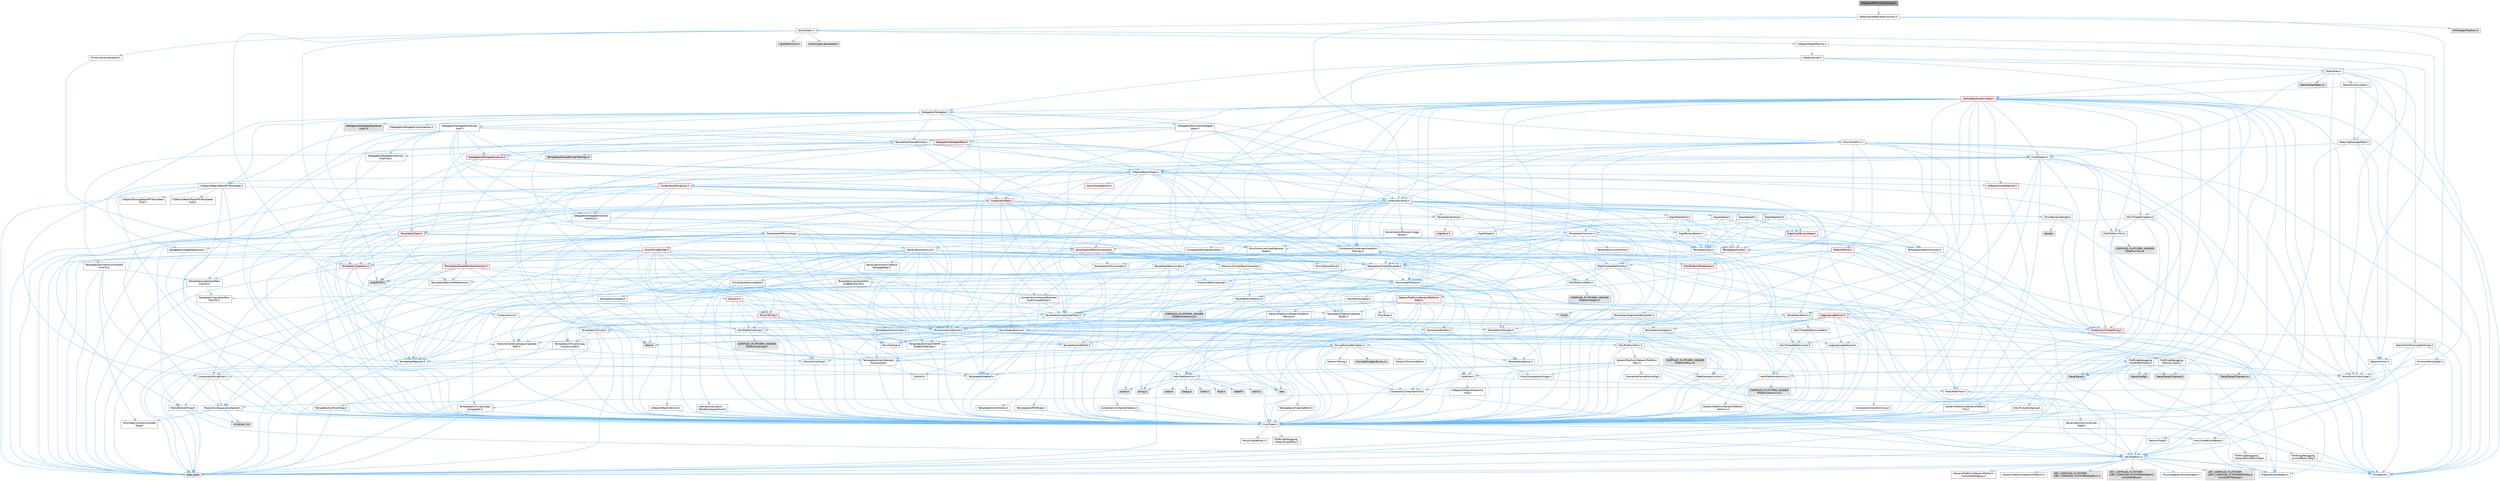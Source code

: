 digraph "MaterialIRToHLSLTranslator.h"
{
 // INTERACTIVE_SVG=YES
 // LATEX_PDF_SIZE
  bgcolor="transparent";
  edge [fontname=Helvetica,fontsize=10,labelfontname=Helvetica,labelfontsize=10];
  node [fontname=Helvetica,fontsize=10,shape=box,height=0.2,width=0.4];
  Node1 [id="Node000001",label="MaterialIRToHLSLTranslator.h",height=0.2,width=0.4,color="gray40", fillcolor="grey60", style="filled", fontcolor="black",tooltip=" "];
  Node1 -> Node2 [id="edge1_Node000001_Node000002",color="steelblue1",style="solid",tooltip=" "];
  Node2 [id="Node000002",label="Materials/MaterialIRCommon.h",height=0.2,width=0.4,color="grey40", fillcolor="white", style="filled",URL="$d7/d10/MaterialIRCommon_8h.html",tooltip=" "];
  Node2 -> Node3 [id="edge2_Node000002_Node000003",color="steelblue1",style="solid",tooltip=" "];
  Node3 [id="Node000003",label="SceneTypes.h",height=0.2,width=0.4,color="grey40", fillcolor="white", style="filled",URL="$d0/dc4/SceneTypes_8h.html",tooltip=" "];
  Node3 -> Node4 [id="edge3_Node000003_Node000004",color="steelblue1",style="solid",tooltip=" "];
  Node4 [id="Node000004",label="UObject/ObjectMacros.h",height=0.2,width=0.4,color="grey40", fillcolor="white", style="filled",URL="$d8/d8d/ObjectMacros_8h.html",tooltip=" "];
  Node4 -> Node5 [id="edge4_Node000004_Node000005",color="steelblue1",style="solid",tooltip=" "];
  Node5 [id="Node000005",label="Misc/EnumClassFlags.h",height=0.2,width=0.4,color="grey40", fillcolor="white", style="filled",URL="$d8/de7/EnumClassFlags_8h.html",tooltip=" "];
  Node4 -> Node6 [id="edge5_Node000004_Node000006",color="steelblue1",style="solid",tooltip=" "];
  Node6 [id="Node000006",label="UObject/Script.h",height=0.2,width=0.4,color="grey40", fillcolor="white", style="filled",URL="$de/dc6/Script_8h.html",tooltip=" "];
  Node6 -> Node7 [id="edge6_Node000006_Node000007",color="steelblue1",style="solid",tooltip=" "];
  Node7 [id="Node000007",label="Delegates/Delegate.h",height=0.2,width=0.4,color="grey40", fillcolor="white", style="filled",URL="$d4/d80/Delegate_8h.html",tooltip=" "];
  Node7 -> Node8 [id="edge7_Node000007_Node000008",color="steelblue1",style="solid",tooltip=" "];
  Node8 [id="Node000008",label="CoreTypes.h",height=0.2,width=0.4,color="grey40", fillcolor="white", style="filled",URL="$dc/dec/CoreTypes_8h.html",tooltip=" "];
  Node8 -> Node9 [id="edge8_Node000008_Node000009",color="steelblue1",style="solid",tooltip=" "];
  Node9 [id="Node000009",label="HAL/Platform.h",height=0.2,width=0.4,color="grey40", fillcolor="white", style="filled",URL="$d9/dd0/Platform_8h.html",tooltip=" "];
  Node9 -> Node10 [id="edge9_Node000009_Node000010",color="steelblue1",style="solid",tooltip=" "];
  Node10 [id="Node000010",label="Misc/Build.h",height=0.2,width=0.4,color="grey40", fillcolor="white", style="filled",URL="$d3/dbb/Build_8h.html",tooltip=" "];
  Node9 -> Node11 [id="edge10_Node000009_Node000011",color="steelblue1",style="solid",tooltip=" "];
  Node11 [id="Node000011",label="Misc/LargeWorldCoordinates.h",height=0.2,width=0.4,color="grey40", fillcolor="white", style="filled",URL="$d2/dcb/LargeWorldCoordinates_8h.html",tooltip=" "];
  Node9 -> Node12 [id="edge11_Node000009_Node000012",color="steelblue1",style="solid",tooltip=" "];
  Node12 [id="Node000012",label="type_traits",height=0.2,width=0.4,color="grey60", fillcolor="#E0E0E0", style="filled",tooltip=" "];
  Node9 -> Node13 [id="edge12_Node000009_Node000013",color="steelblue1",style="solid",tooltip=" "];
  Node13 [id="Node000013",label="PreprocessorHelpers.h",height=0.2,width=0.4,color="grey40", fillcolor="white", style="filled",URL="$db/ddb/PreprocessorHelpers_8h.html",tooltip=" "];
  Node9 -> Node14 [id="edge13_Node000009_Node000014",color="steelblue1",style="solid",tooltip=" "];
  Node14 [id="Node000014",label="UBT_COMPILED_PLATFORM\l/UBT_COMPILED_PLATFORMPlatform\lCompilerPreSetup.h",height=0.2,width=0.4,color="grey60", fillcolor="#E0E0E0", style="filled",tooltip=" "];
  Node9 -> Node15 [id="edge14_Node000009_Node000015",color="steelblue1",style="solid",tooltip=" "];
  Node15 [id="Node000015",label="GenericPlatform/GenericPlatform\lCompilerPreSetup.h",height=0.2,width=0.4,color="grey40", fillcolor="white", style="filled",URL="$d9/dc8/GenericPlatformCompilerPreSetup_8h.html",tooltip=" "];
  Node9 -> Node16 [id="edge15_Node000009_Node000016",color="steelblue1",style="solid",tooltip=" "];
  Node16 [id="Node000016",label="GenericPlatform/GenericPlatform.h",height=0.2,width=0.4,color="grey40", fillcolor="white", style="filled",URL="$d6/d84/GenericPlatform_8h.html",tooltip=" "];
  Node9 -> Node17 [id="edge16_Node000009_Node000017",color="steelblue1",style="solid",tooltip=" "];
  Node17 [id="Node000017",label="UBT_COMPILED_PLATFORM\l/UBT_COMPILED_PLATFORMPlatform.h",height=0.2,width=0.4,color="grey60", fillcolor="#E0E0E0", style="filled",tooltip=" "];
  Node9 -> Node18 [id="edge17_Node000009_Node000018",color="steelblue1",style="solid",tooltip=" "];
  Node18 [id="Node000018",label="UBT_COMPILED_PLATFORM\l/UBT_COMPILED_PLATFORMPlatform\lCompilerSetup.h",height=0.2,width=0.4,color="grey60", fillcolor="#E0E0E0", style="filled",tooltip=" "];
  Node8 -> Node19 [id="edge18_Node000008_Node000019",color="steelblue1",style="solid",tooltip=" "];
  Node19 [id="Node000019",label="ProfilingDebugging\l/UMemoryDefines.h",height=0.2,width=0.4,color="grey40", fillcolor="white", style="filled",URL="$d2/da2/UMemoryDefines_8h.html",tooltip=" "];
  Node8 -> Node20 [id="edge19_Node000008_Node000020",color="steelblue1",style="solid",tooltip=" "];
  Node20 [id="Node000020",label="Misc/CoreMiscDefines.h",height=0.2,width=0.4,color="grey40", fillcolor="white", style="filled",URL="$da/d38/CoreMiscDefines_8h.html",tooltip=" "];
  Node20 -> Node9 [id="edge20_Node000020_Node000009",color="steelblue1",style="solid",tooltip=" "];
  Node20 -> Node13 [id="edge21_Node000020_Node000013",color="steelblue1",style="solid",tooltip=" "];
  Node8 -> Node21 [id="edge22_Node000008_Node000021",color="steelblue1",style="solid",tooltip=" "];
  Node21 [id="Node000021",label="Misc/CoreDefines.h",height=0.2,width=0.4,color="grey40", fillcolor="white", style="filled",URL="$d3/dd2/CoreDefines_8h.html",tooltip=" "];
  Node7 -> Node22 [id="edge23_Node000007_Node000022",color="steelblue1",style="solid",tooltip=" "];
  Node22 [id="Node000022",label="Misc/AssertionMacros.h",height=0.2,width=0.4,color="grey40", fillcolor="white", style="filled",URL="$d0/dfa/AssertionMacros_8h.html",tooltip=" "];
  Node22 -> Node8 [id="edge24_Node000022_Node000008",color="steelblue1",style="solid",tooltip=" "];
  Node22 -> Node9 [id="edge25_Node000022_Node000009",color="steelblue1",style="solid",tooltip=" "];
  Node22 -> Node23 [id="edge26_Node000022_Node000023",color="steelblue1",style="solid",tooltip=" "];
  Node23 [id="Node000023",label="HAL/PlatformMisc.h",height=0.2,width=0.4,color="grey40", fillcolor="white", style="filled",URL="$d0/df5/PlatformMisc_8h.html",tooltip=" "];
  Node23 -> Node8 [id="edge27_Node000023_Node000008",color="steelblue1",style="solid",tooltip=" "];
  Node23 -> Node24 [id="edge28_Node000023_Node000024",color="steelblue1",style="solid",tooltip=" "];
  Node24 [id="Node000024",label="GenericPlatform/GenericPlatform\lMisc.h",height=0.2,width=0.4,color="grey40", fillcolor="white", style="filled",URL="$db/d9a/GenericPlatformMisc_8h.html",tooltip=" "];
  Node24 -> Node25 [id="edge29_Node000024_Node000025",color="steelblue1",style="solid",tooltip=" "];
  Node25 [id="Node000025",label="Containers/StringFwd.h",height=0.2,width=0.4,color="grey40", fillcolor="white", style="filled",URL="$df/d37/StringFwd_8h.html",tooltip=" "];
  Node25 -> Node8 [id="edge30_Node000025_Node000008",color="steelblue1",style="solid",tooltip=" "];
  Node25 -> Node26 [id="edge31_Node000025_Node000026",color="steelblue1",style="solid",tooltip=" "];
  Node26 [id="Node000026",label="Traits/ElementType.h",height=0.2,width=0.4,color="grey40", fillcolor="white", style="filled",URL="$d5/d4f/ElementType_8h.html",tooltip=" "];
  Node26 -> Node9 [id="edge32_Node000026_Node000009",color="steelblue1",style="solid",tooltip=" "];
  Node26 -> Node27 [id="edge33_Node000026_Node000027",color="steelblue1",style="solid",tooltip=" "];
  Node27 [id="Node000027",label="initializer_list",height=0.2,width=0.4,color="grey60", fillcolor="#E0E0E0", style="filled",tooltip=" "];
  Node26 -> Node12 [id="edge34_Node000026_Node000012",color="steelblue1",style="solid",tooltip=" "];
  Node25 -> Node28 [id="edge35_Node000025_Node000028",color="steelblue1",style="solid",tooltip=" "];
  Node28 [id="Node000028",label="Traits/IsContiguousContainer.h",height=0.2,width=0.4,color="grey40", fillcolor="white", style="filled",URL="$d5/d3c/IsContiguousContainer_8h.html",tooltip=" "];
  Node28 -> Node8 [id="edge36_Node000028_Node000008",color="steelblue1",style="solid",tooltip=" "];
  Node28 -> Node29 [id="edge37_Node000028_Node000029",color="steelblue1",style="solid",tooltip=" "];
  Node29 [id="Node000029",label="Misc/StaticAssertComplete\lType.h",height=0.2,width=0.4,color="grey40", fillcolor="white", style="filled",URL="$d5/d4e/StaticAssertCompleteType_8h.html",tooltip=" "];
  Node28 -> Node27 [id="edge38_Node000028_Node000027",color="steelblue1",style="solid",tooltip=" "];
  Node24 -> Node30 [id="edge39_Node000024_Node000030",color="steelblue1",style="solid",tooltip=" "];
  Node30 [id="Node000030",label="CoreFwd.h",height=0.2,width=0.4,color="grey40", fillcolor="white", style="filled",URL="$d1/d1e/CoreFwd_8h.html",tooltip=" "];
  Node30 -> Node8 [id="edge40_Node000030_Node000008",color="steelblue1",style="solid",tooltip=" "];
  Node30 -> Node31 [id="edge41_Node000030_Node000031",color="steelblue1",style="solid",tooltip=" "];
  Node31 [id="Node000031",label="Containers/ContainersFwd.h",height=0.2,width=0.4,color="grey40", fillcolor="white", style="filled",URL="$d4/d0a/ContainersFwd_8h.html",tooltip=" "];
  Node31 -> Node9 [id="edge42_Node000031_Node000009",color="steelblue1",style="solid",tooltip=" "];
  Node31 -> Node8 [id="edge43_Node000031_Node000008",color="steelblue1",style="solid",tooltip=" "];
  Node31 -> Node28 [id="edge44_Node000031_Node000028",color="steelblue1",style="solid",tooltip=" "];
  Node30 -> Node32 [id="edge45_Node000030_Node000032",color="steelblue1",style="solid",tooltip=" "];
  Node32 [id="Node000032",label="Math/MathFwd.h",height=0.2,width=0.4,color="grey40", fillcolor="white", style="filled",URL="$d2/d10/MathFwd_8h.html",tooltip=" "];
  Node32 -> Node9 [id="edge46_Node000032_Node000009",color="steelblue1",style="solid",tooltip=" "];
  Node30 -> Node33 [id="edge47_Node000030_Node000033",color="steelblue1",style="solid",tooltip=" "];
  Node33 [id="Node000033",label="UObject/UObjectHierarchy\lFwd.h",height=0.2,width=0.4,color="grey40", fillcolor="white", style="filled",URL="$d3/d13/UObjectHierarchyFwd_8h.html",tooltip=" "];
  Node24 -> Node8 [id="edge48_Node000024_Node000008",color="steelblue1",style="solid",tooltip=" "];
  Node24 -> Node34 [id="edge49_Node000024_Node000034",color="steelblue1",style="solid",tooltip=" "];
  Node34 [id="Node000034",label="FramePro/FrameProConfig.h",height=0.2,width=0.4,color="grey40", fillcolor="white", style="filled",URL="$d7/d90/FrameProConfig_8h.html",tooltip=" "];
  Node24 -> Node35 [id="edge50_Node000024_Node000035",color="steelblue1",style="solid",tooltip=" "];
  Node35 [id="Node000035",label="HAL/PlatformCrt.h",height=0.2,width=0.4,color="grey40", fillcolor="white", style="filled",URL="$d8/d75/PlatformCrt_8h.html",tooltip=" "];
  Node35 -> Node36 [id="edge51_Node000035_Node000036",color="steelblue1",style="solid",tooltip=" "];
  Node36 [id="Node000036",label="new",height=0.2,width=0.4,color="grey60", fillcolor="#E0E0E0", style="filled",tooltip=" "];
  Node35 -> Node37 [id="edge52_Node000035_Node000037",color="steelblue1",style="solid",tooltip=" "];
  Node37 [id="Node000037",label="wchar.h",height=0.2,width=0.4,color="grey60", fillcolor="#E0E0E0", style="filled",tooltip=" "];
  Node35 -> Node38 [id="edge53_Node000035_Node000038",color="steelblue1",style="solid",tooltip=" "];
  Node38 [id="Node000038",label="stddef.h",height=0.2,width=0.4,color="grey60", fillcolor="#E0E0E0", style="filled",tooltip=" "];
  Node35 -> Node39 [id="edge54_Node000035_Node000039",color="steelblue1",style="solid",tooltip=" "];
  Node39 [id="Node000039",label="stdlib.h",height=0.2,width=0.4,color="grey60", fillcolor="#E0E0E0", style="filled",tooltip=" "];
  Node35 -> Node40 [id="edge55_Node000035_Node000040",color="steelblue1",style="solid",tooltip=" "];
  Node40 [id="Node000040",label="stdio.h",height=0.2,width=0.4,color="grey60", fillcolor="#E0E0E0", style="filled",tooltip=" "];
  Node35 -> Node41 [id="edge56_Node000035_Node000041",color="steelblue1",style="solid",tooltip=" "];
  Node41 [id="Node000041",label="stdarg.h",height=0.2,width=0.4,color="grey60", fillcolor="#E0E0E0", style="filled",tooltip=" "];
  Node35 -> Node42 [id="edge57_Node000035_Node000042",color="steelblue1",style="solid",tooltip=" "];
  Node42 [id="Node000042",label="math.h",height=0.2,width=0.4,color="grey60", fillcolor="#E0E0E0", style="filled",tooltip=" "];
  Node35 -> Node43 [id="edge58_Node000035_Node000043",color="steelblue1",style="solid",tooltip=" "];
  Node43 [id="Node000043",label="float.h",height=0.2,width=0.4,color="grey60", fillcolor="#E0E0E0", style="filled",tooltip=" "];
  Node35 -> Node44 [id="edge59_Node000035_Node000044",color="steelblue1",style="solid",tooltip=" "];
  Node44 [id="Node000044",label="string.h",height=0.2,width=0.4,color="grey60", fillcolor="#E0E0E0", style="filled",tooltip=" "];
  Node24 -> Node45 [id="edge60_Node000024_Node000045",color="steelblue1",style="solid",tooltip=" "];
  Node45 [id="Node000045",label="Math/NumericLimits.h",height=0.2,width=0.4,color="grey40", fillcolor="white", style="filled",URL="$df/d1b/NumericLimits_8h.html",tooltip=" "];
  Node45 -> Node8 [id="edge61_Node000045_Node000008",color="steelblue1",style="solid",tooltip=" "];
  Node24 -> Node46 [id="edge62_Node000024_Node000046",color="steelblue1",style="solid",tooltip=" "];
  Node46 [id="Node000046",label="Misc/CompressionFlags.h",height=0.2,width=0.4,color="grey40", fillcolor="white", style="filled",URL="$d9/d76/CompressionFlags_8h.html",tooltip=" "];
  Node24 -> Node5 [id="edge63_Node000024_Node000005",color="steelblue1",style="solid",tooltip=" "];
  Node24 -> Node47 [id="edge64_Node000024_Node000047",color="steelblue1",style="solid",tooltip=" "];
  Node47 [id="Node000047",label="ProfilingDebugging\l/CsvProfilerConfig.h",height=0.2,width=0.4,color="grey40", fillcolor="white", style="filled",URL="$d3/d88/CsvProfilerConfig_8h.html",tooltip=" "];
  Node47 -> Node10 [id="edge65_Node000047_Node000010",color="steelblue1",style="solid",tooltip=" "];
  Node24 -> Node48 [id="edge66_Node000024_Node000048",color="steelblue1",style="solid",tooltip=" "];
  Node48 [id="Node000048",label="ProfilingDebugging\l/ExternalProfilerConfig.h",height=0.2,width=0.4,color="grey40", fillcolor="white", style="filled",URL="$d3/dbb/ExternalProfilerConfig_8h.html",tooltip=" "];
  Node48 -> Node10 [id="edge67_Node000048_Node000010",color="steelblue1",style="solid",tooltip=" "];
  Node23 -> Node49 [id="edge68_Node000023_Node000049",color="steelblue1",style="solid",tooltip=" "];
  Node49 [id="Node000049",label="COMPILED_PLATFORM_HEADER\l(PlatformMisc.h)",height=0.2,width=0.4,color="grey60", fillcolor="#E0E0E0", style="filled",tooltip=" "];
  Node23 -> Node50 [id="edge69_Node000023_Node000050",color="steelblue1",style="solid",tooltip=" "];
  Node50 [id="Node000050",label="ProfilingDebugging\l/CpuProfilerTrace.h",height=0.2,width=0.4,color="grey40", fillcolor="white", style="filled",URL="$da/dcb/CpuProfilerTrace_8h.html",tooltip=" "];
  Node50 -> Node8 [id="edge70_Node000050_Node000008",color="steelblue1",style="solid",tooltip=" "];
  Node50 -> Node31 [id="edge71_Node000050_Node000031",color="steelblue1",style="solid",tooltip=" "];
  Node50 -> Node51 [id="edge72_Node000050_Node000051",color="steelblue1",style="solid",tooltip=" "];
  Node51 [id="Node000051",label="HAL/PlatformAtomics.h",height=0.2,width=0.4,color="grey40", fillcolor="white", style="filled",URL="$d3/d36/PlatformAtomics_8h.html",tooltip=" "];
  Node51 -> Node8 [id="edge73_Node000051_Node000008",color="steelblue1",style="solid",tooltip=" "];
  Node51 -> Node52 [id="edge74_Node000051_Node000052",color="steelblue1",style="solid",tooltip=" "];
  Node52 [id="Node000052",label="GenericPlatform/GenericPlatform\lAtomics.h",height=0.2,width=0.4,color="grey40", fillcolor="white", style="filled",URL="$da/d72/GenericPlatformAtomics_8h.html",tooltip=" "];
  Node52 -> Node8 [id="edge75_Node000052_Node000008",color="steelblue1",style="solid",tooltip=" "];
  Node51 -> Node53 [id="edge76_Node000051_Node000053",color="steelblue1",style="solid",tooltip=" "];
  Node53 [id="Node000053",label="COMPILED_PLATFORM_HEADER\l(PlatformAtomics.h)",height=0.2,width=0.4,color="grey60", fillcolor="#E0E0E0", style="filled",tooltip=" "];
  Node50 -> Node13 [id="edge77_Node000050_Node000013",color="steelblue1",style="solid",tooltip=" "];
  Node50 -> Node10 [id="edge78_Node000050_Node000010",color="steelblue1",style="solid",tooltip=" "];
  Node50 -> Node54 [id="edge79_Node000050_Node000054",color="steelblue1",style="solid",tooltip=" "];
  Node54 [id="Node000054",label="Trace/Config.h",height=0.2,width=0.4,color="grey60", fillcolor="#E0E0E0", style="filled",tooltip=" "];
  Node50 -> Node55 [id="edge80_Node000050_Node000055",color="steelblue1",style="solid",tooltip=" "];
  Node55 [id="Node000055",label="Trace/Detail/Channel.h",height=0.2,width=0.4,color="grey60", fillcolor="#E0E0E0", style="filled",tooltip=" "];
  Node50 -> Node56 [id="edge81_Node000050_Node000056",color="steelblue1",style="solid",tooltip=" "];
  Node56 [id="Node000056",label="Trace/Detail/Channel.inl",height=0.2,width=0.4,color="grey60", fillcolor="#E0E0E0", style="filled",tooltip=" "];
  Node50 -> Node57 [id="edge82_Node000050_Node000057",color="steelblue1",style="solid",tooltip=" "];
  Node57 [id="Node000057",label="Trace/Trace.h",height=0.2,width=0.4,color="grey60", fillcolor="#E0E0E0", style="filled",tooltip=" "];
  Node22 -> Node13 [id="edge83_Node000022_Node000013",color="steelblue1",style="solid",tooltip=" "];
  Node22 -> Node58 [id="edge84_Node000022_Node000058",color="steelblue1",style="solid",tooltip=" "];
  Node58 [id="Node000058",label="Templates/EnableIf.h",height=0.2,width=0.4,color="grey40", fillcolor="white", style="filled",URL="$d7/d60/EnableIf_8h.html",tooltip=" "];
  Node58 -> Node8 [id="edge85_Node000058_Node000008",color="steelblue1",style="solid",tooltip=" "];
  Node22 -> Node59 [id="edge86_Node000022_Node000059",color="steelblue1",style="solid",tooltip=" "];
  Node59 [id="Node000059",label="Templates/IsArrayOrRefOf\lTypeByPredicate.h",height=0.2,width=0.4,color="grey40", fillcolor="white", style="filled",URL="$d6/da1/IsArrayOrRefOfTypeByPredicate_8h.html",tooltip=" "];
  Node59 -> Node8 [id="edge87_Node000059_Node000008",color="steelblue1",style="solid",tooltip=" "];
  Node22 -> Node60 [id="edge88_Node000022_Node000060",color="steelblue1",style="solid",tooltip=" "];
  Node60 [id="Node000060",label="Templates/IsValidVariadic\lFunctionArg.h",height=0.2,width=0.4,color="grey40", fillcolor="white", style="filled",URL="$d0/dc8/IsValidVariadicFunctionArg_8h.html",tooltip=" "];
  Node60 -> Node8 [id="edge89_Node000060_Node000008",color="steelblue1",style="solid",tooltip=" "];
  Node60 -> Node61 [id="edge90_Node000060_Node000061",color="steelblue1",style="solid",tooltip=" "];
  Node61 [id="Node000061",label="IsEnum.h",height=0.2,width=0.4,color="grey40", fillcolor="white", style="filled",URL="$d4/de5/IsEnum_8h.html",tooltip=" "];
  Node60 -> Node12 [id="edge91_Node000060_Node000012",color="steelblue1",style="solid",tooltip=" "];
  Node22 -> Node62 [id="edge92_Node000022_Node000062",color="steelblue1",style="solid",tooltip=" "];
  Node62 [id="Node000062",label="Traits/IsCharEncodingCompatible\lWith.h",height=0.2,width=0.4,color="grey40", fillcolor="white", style="filled",URL="$df/dd1/IsCharEncodingCompatibleWith_8h.html",tooltip=" "];
  Node62 -> Node12 [id="edge93_Node000062_Node000012",color="steelblue1",style="solid",tooltip=" "];
  Node62 -> Node63 [id="edge94_Node000062_Node000063",color="steelblue1",style="solid",tooltip=" "];
  Node63 [id="Node000063",label="Traits/IsCharType.h",height=0.2,width=0.4,color="grey40", fillcolor="white", style="filled",URL="$db/d51/IsCharType_8h.html",tooltip=" "];
  Node63 -> Node8 [id="edge95_Node000063_Node000008",color="steelblue1",style="solid",tooltip=" "];
  Node22 -> Node64 [id="edge96_Node000022_Node000064",color="steelblue1",style="solid",tooltip=" "];
  Node64 [id="Node000064",label="Misc/VarArgs.h",height=0.2,width=0.4,color="grey40", fillcolor="white", style="filled",URL="$d5/d6f/VarArgs_8h.html",tooltip=" "];
  Node64 -> Node8 [id="edge97_Node000064_Node000008",color="steelblue1",style="solid",tooltip=" "];
  Node22 -> Node65 [id="edge98_Node000022_Node000065",color="steelblue1",style="solid",tooltip=" "];
  Node65 [id="Node000065",label="String/FormatStringSan.h",height=0.2,width=0.4,color="grey40", fillcolor="white", style="filled",URL="$d3/d8b/FormatStringSan_8h.html",tooltip=" "];
  Node65 -> Node12 [id="edge99_Node000065_Node000012",color="steelblue1",style="solid",tooltip=" "];
  Node65 -> Node8 [id="edge100_Node000065_Node000008",color="steelblue1",style="solid",tooltip=" "];
  Node65 -> Node66 [id="edge101_Node000065_Node000066",color="steelblue1",style="solid",tooltip=" "];
  Node66 [id="Node000066",label="Templates/Requires.h",height=0.2,width=0.4,color="grey40", fillcolor="white", style="filled",URL="$dc/d96/Requires_8h.html",tooltip=" "];
  Node66 -> Node58 [id="edge102_Node000066_Node000058",color="steelblue1",style="solid",tooltip=" "];
  Node66 -> Node12 [id="edge103_Node000066_Node000012",color="steelblue1",style="solid",tooltip=" "];
  Node65 -> Node67 [id="edge104_Node000065_Node000067",color="steelblue1",style="solid",tooltip=" "];
  Node67 [id="Node000067",label="Templates/Identity.h",height=0.2,width=0.4,color="grey40", fillcolor="white", style="filled",URL="$d0/dd5/Identity_8h.html",tooltip=" "];
  Node65 -> Node60 [id="edge105_Node000065_Node000060",color="steelblue1",style="solid",tooltip=" "];
  Node65 -> Node63 [id="edge106_Node000065_Node000063",color="steelblue1",style="solid",tooltip=" "];
  Node65 -> Node68 [id="edge107_Node000065_Node000068",color="steelblue1",style="solid",tooltip=" "];
  Node68 [id="Node000068",label="Traits/IsTEnumAsByte.h",height=0.2,width=0.4,color="grey40", fillcolor="white", style="filled",URL="$d1/de6/IsTEnumAsByte_8h.html",tooltip=" "];
  Node65 -> Node69 [id="edge108_Node000065_Node000069",color="steelblue1",style="solid",tooltip=" "];
  Node69 [id="Node000069",label="Traits/IsTString.h",height=0.2,width=0.4,color="grey40", fillcolor="white", style="filled",URL="$d0/df8/IsTString_8h.html",tooltip=" "];
  Node69 -> Node31 [id="edge109_Node000069_Node000031",color="steelblue1",style="solid",tooltip=" "];
  Node65 -> Node31 [id="edge110_Node000065_Node000031",color="steelblue1",style="solid",tooltip=" "];
  Node65 -> Node70 [id="edge111_Node000065_Node000070",color="steelblue1",style="solid",tooltip=" "];
  Node70 [id="Node000070",label="FormatStringSanErrors.inl",height=0.2,width=0.4,color="grey60", fillcolor="#E0E0E0", style="filled",tooltip=" "];
  Node22 -> Node71 [id="edge112_Node000022_Node000071",color="steelblue1",style="solid",tooltip=" "];
  Node71 [id="Node000071",label="atomic",height=0.2,width=0.4,color="grey60", fillcolor="#E0E0E0", style="filled",tooltip=" "];
  Node7 -> Node72 [id="edge113_Node000007_Node000072",color="steelblue1",style="solid",tooltip=" "];
  Node72 [id="Node000072",label="UObject/NameTypes.h",height=0.2,width=0.4,color="grey40", fillcolor="white", style="filled",URL="$d6/d35/NameTypes_8h.html",tooltip=" "];
  Node72 -> Node8 [id="edge114_Node000072_Node000008",color="steelblue1",style="solid",tooltip=" "];
  Node72 -> Node22 [id="edge115_Node000072_Node000022",color="steelblue1",style="solid",tooltip=" "];
  Node72 -> Node73 [id="edge116_Node000072_Node000073",color="steelblue1",style="solid",tooltip=" "];
  Node73 [id="Node000073",label="HAL/UnrealMemory.h",height=0.2,width=0.4,color="grey40", fillcolor="white", style="filled",URL="$d9/d96/UnrealMemory_8h.html",tooltip=" "];
  Node73 -> Node8 [id="edge117_Node000073_Node000008",color="steelblue1",style="solid",tooltip=" "];
  Node73 -> Node74 [id="edge118_Node000073_Node000074",color="steelblue1",style="solid",tooltip=" "];
  Node74 [id="Node000074",label="GenericPlatform/GenericPlatform\lMemory.h",height=0.2,width=0.4,color="grey40", fillcolor="white", style="filled",URL="$dd/d22/GenericPlatformMemory_8h.html",tooltip=" "];
  Node74 -> Node30 [id="edge119_Node000074_Node000030",color="steelblue1",style="solid",tooltip=" "];
  Node74 -> Node8 [id="edge120_Node000074_Node000008",color="steelblue1",style="solid",tooltip=" "];
  Node74 -> Node75 [id="edge121_Node000074_Node000075",color="steelblue1",style="solid",tooltip=" "];
  Node75 [id="Node000075",label="HAL/PlatformString.h",height=0.2,width=0.4,color="grey40", fillcolor="white", style="filled",URL="$db/db5/PlatformString_8h.html",tooltip=" "];
  Node75 -> Node8 [id="edge122_Node000075_Node000008",color="steelblue1",style="solid",tooltip=" "];
  Node75 -> Node76 [id="edge123_Node000075_Node000076",color="steelblue1",style="solid",tooltip=" "];
  Node76 [id="Node000076",label="COMPILED_PLATFORM_HEADER\l(PlatformString.h)",height=0.2,width=0.4,color="grey60", fillcolor="#E0E0E0", style="filled",tooltip=" "];
  Node74 -> Node44 [id="edge124_Node000074_Node000044",color="steelblue1",style="solid",tooltip=" "];
  Node74 -> Node37 [id="edge125_Node000074_Node000037",color="steelblue1",style="solid",tooltip=" "];
  Node73 -> Node77 [id="edge126_Node000073_Node000077",color="steelblue1",style="solid",tooltip=" "];
  Node77 [id="Node000077",label="HAL/MemoryBase.h",height=0.2,width=0.4,color="grey40", fillcolor="white", style="filled",URL="$d6/d9f/MemoryBase_8h.html",tooltip=" "];
  Node77 -> Node8 [id="edge127_Node000077_Node000008",color="steelblue1",style="solid",tooltip=" "];
  Node77 -> Node51 [id="edge128_Node000077_Node000051",color="steelblue1",style="solid",tooltip=" "];
  Node77 -> Node35 [id="edge129_Node000077_Node000035",color="steelblue1",style="solid",tooltip=" "];
  Node77 -> Node78 [id="edge130_Node000077_Node000078",color="steelblue1",style="solid",tooltip=" "];
  Node78 [id="Node000078",label="Misc/Exec.h",height=0.2,width=0.4,color="grey40", fillcolor="white", style="filled",URL="$de/ddb/Exec_8h.html",tooltip=" "];
  Node78 -> Node8 [id="edge131_Node000078_Node000008",color="steelblue1",style="solid",tooltip=" "];
  Node78 -> Node22 [id="edge132_Node000078_Node000022",color="steelblue1",style="solid",tooltip=" "];
  Node77 -> Node79 [id="edge133_Node000077_Node000079",color="steelblue1",style="solid",tooltip=" "];
  Node79 [id="Node000079",label="Misc/OutputDevice.h",height=0.2,width=0.4,color="grey40", fillcolor="white", style="filled",URL="$d7/d32/OutputDevice_8h.html",tooltip=" "];
  Node79 -> Node30 [id="edge134_Node000079_Node000030",color="steelblue1",style="solid",tooltip=" "];
  Node79 -> Node8 [id="edge135_Node000079_Node000008",color="steelblue1",style="solid",tooltip=" "];
  Node79 -> Node80 [id="edge136_Node000079_Node000080",color="steelblue1",style="solid",tooltip=" "];
  Node80 [id="Node000080",label="Logging/LogVerbosity.h",height=0.2,width=0.4,color="grey40", fillcolor="white", style="filled",URL="$d2/d8f/LogVerbosity_8h.html",tooltip=" "];
  Node80 -> Node8 [id="edge137_Node000080_Node000008",color="steelblue1",style="solid",tooltip=" "];
  Node79 -> Node64 [id="edge138_Node000079_Node000064",color="steelblue1",style="solid",tooltip=" "];
  Node79 -> Node59 [id="edge139_Node000079_Node000059",color="steelblue1",style="solid",tooltip=" "];
  Node79 -> Node60 [id="edge140_Node000079_Node000060",color="steelblue1",style="solid",tooltip=" "];
  Node79 -> Node62 [id="edge141_Node000079_Node000062",color="steelblue1",style="solid",tooltip=" "];
  Node77 -> Node81 [id="edge142_Node000077_Node000081",color="steelblue1",style="solid",tooltip=" "];
  Node81 [id="Node000081",label="Templates/Atomic.h",height=0.2,width=0.4,color="grey40", fillcolor="white", style="filled",URL="$d3/d91/Atomic_8h.html",tooltip=" "];
  Node81 -> Node82 [id="edge143_Node000081_Node000082",color="steelblue1",style="solid",tooltip=" "];
  Node82 [id="Node000082",label="HAL/ThreadSafeCounter.h",height=0.2,width=0.4,color="grey40", fillcolor="white", style="filled",URL="$dc/dc9/ThreadSafeCounter_8h.html",tooltip=" "];
  Node82 -> Node8 [id="edge144_Node000082_Node000008",color="steelblue1",style="solid",tooltip=" "];
  Node82 -> Node51 [id="edge145_Node000082_Node000051",color="steelblue1",style="solid",tooltip=" "];
  Node81 -> Node83 [id="edge146_Node000081_Node000083",color="steelblue1",style="solid",tooltip=" "];
  Node83 [id="Node000083",label="HAL/ThreadSafeCounter64.h",height=0.2,width=0.4,color="grey40", fillcolor="white", style="filled",URL="$d0/d12/ThreadSafeCounter64_8h.html",tooltip=" "];
  Node83 -> Node8 [id="edge147_Node000083_Node000008",color="steelblue1",style="solid",tooltip=" "];
  Node83 -> Node82 [id="edge148_Node000083_Node000082",color="steelblue1",style="solid",tooltip=" "];
  Node81 -> Node84 [id="edge149_Node000081_Node000084",color="steelblue1",style="solid",tooltip=" "];
  Node84 [id="Node000084",label="Templates/IsIntegral.h",height=0.2,width=0.4,color="grey40", fillcolor="white", style="filled",URL="$da/d64/IsIntegral_8h.html",tooltip=" "];
  Node84 -> Node8 [id="edge150_Node000084_Node000008",color="steelblue1",style="solid",tooltip=" "];
  Node81 -> Node85 [id="edge151_Node000081_Node000085",color="steelblue1",style="solid",tooltip=" "];
  Node85 [id="Node000085",label="Templates/IsTrivial.h",height=0.2,width=0.4,color="grey40", fillcolor="white", style="filled",URL="$da/d4c/IsTrivial_8h.html",tooltip=" "];
  Node85 -> Node86 [id="edge152_Node000085_Node000086",color="steelblue1",style="solid",tooltip=" "];
  Node86 [id="Node000086",label="Templates/AndOrNot.h",height=0.2,width=0.4,color="grey40", fillcolor="white", style="filled",URL="$db/d0a/AndOrNot_8h.html",tooltip=" "];
  Node86 -> Node8 [id="edge153_Node000086_Node000008",color="steelblue1",style="solid",tooltip=" "];
  Node85 -> Node87 [id="edge154_Node000085_Node000087",color="steelblue1",style="solid",tooltip=" "];
  Node87 [id="Node000087",label="Templates/IsTriviallyCopy\lConstructible.h",height=0.2,width=0.4,color="grey40", fillcolor="white", style="filled",URL="$d3/d78/IsTriviallyCopyConstructible_8h.html",tooltip=" "];
  Node87 -> Node8 [id="edge155_Node000087_Node000008",color="steelblue1",style="solid",tooltip=" "];
  Node87 -> Node12 [id="edge156_Node000087_Node000012",color="steelblue1",style="solid",tooltip=" "];
  Node85 -> Node88 [id="edge157_Node000085_Node000088",color="steelblue1",style="solid",tooltip=" "];
  Node88 [id="Node000088",label="Templates/IsTriviallyCopy\lAssignable.h",height=0.2,width=0.4,color="grey40", fillcolor="white", style="filled",URL="$d2/df2/IsTriviallyCopyAssignable_8h.html",tooltip=" "];
  Node88 -> Node8 [id="edge158_Node000088_Node000008",color="steelblue1",style="solid",tooltip=" "];
  Node88 -> Node12 [id="edge159_Node000088_Node000012",color="steelblue1",style="solid",tooltip=" "];
  Node85 -> Node12 [id="edge160_Node000085_Node000012",color="steelblue1",style="solid",tooltip=" "];
  Node81 -> Node89 [id="edge161_Node000081_Node000089",color="steelblue1",style="solid",tooltip=" "];
  Node89 [id="Node000089",label="Traits/IntType.h",height=0.2,width=0.4,color="grey40", fillcolor="white", style="filled",URL="$d7/deb/IntType_8h.html",tooltip=" "];
  Node89 -> Node9 [id="edge162_Node000089_Node000009",color="steelblue1",style="solid",tooltip=" "];
  Node81 -> Node71 [id="edge163_Node000081_Node000071",color="steelblue1",style="solid",tooltip=" "];
  Node73 -> Node90 [id="edge164_Node000073_Node000090",color="steelblue1",style="solid",tooltip=" "];
  Node90 [id="Node000090",label="HAL/PlatformMemory.h",height=0.2,width=0.4,color="grey40", fillcolor="white", style="filled",URL="$de/d68/PlatformMemory_8h.html",tooltip=" "];
  Node90 -> Node8 [id="edge165_Node000090_Node000008",color="steelblue1",style="solid",tooltip=" "];
  Node90 -> Node74 [id="edge166_Node000090_Node000074",color="steelblue1",style="solid",tooltip=" "];
  Node90 -> Node91 [id="edge167_Node000090_Node000091",color="steelblue1",style="solid",tooltip=" "];
  Node91 [id="Node000091",label="COMPILED_PLATFORM_HEADER\l(PlatformMemory.h)",height=0.2,width=0.4,color="grey60", fillcolor="#E0E0E0", style="filled",tooltip=" "];
  Node73 -> Node92 [id="edge168_Node000073_Node000092",color="steelblue1",style="solid",tooltip=" "];
  Node92 [id="Node000092",label="ProfilingDebugging\l/MemoryTrace.h",height=0.2,width=0.4,color="grey40", fillcolor="white", style="filled",URL="$da/dd7/MemoryTrace_8h.html",tooltip=" "];
  Node92 -> Node9 [id="edge169_Node000092_Node000009",color="steelblue1",style="solid",tooltip=" "];
  Node92 -> Node5 [id="edge170_Node000092_Node000005",color="steelblue1",style="solid",tooltip=" "];
  Node92 -> Node54 [id="edge171_Node000092_Node000054",color="steelblue1",style="solid",tooltip=" "];
  Node92 -> Node57 [id="edge172_Node000092_Node000057",color="steelblue1",style="solid",tooltip=" "];
  Node73 -> Node93 [id="edge173_Node000073_Node000093",color="steelblue1",style="solid",tooltip=" "];
  Node93 [id="Node000093",label="Templates/IsPointer.h",height=0.2,width=0.4,color="grey40", fillcolor="white", style="filled",URL="$d7/d05/IsPointer_8h.html",tooltip=" "];
  Node93 -> Node8 [id="edge174_Node000093_Node000008",color="steelblue1",style="solid",tooltip=" "];
  Node72 -> Node94 [id="edge175_Node000072_Node000094",color="steelblue1",style="solid",tooltip=" "];
  Node94 [id="Node000094",label="Templates/UnrealTypeTraits.h",height=0.2,width=0.4,color="grey40", fillcolor="white", style="filled",URL="$d2/d2d/UnrealTypeTraits_8h.html",tooltip=" "];
  Node94 -> Node8 [id="edge176_Node000094_Node000008",color="steelblue1",style="solid",tooltip=" "];
  Node94 -> Node93 [id="edge177_Node000094_Node000093",color="steelblue1",style="solid",tooltip=" "];
  Node94 -> Node22 [id="edge178_Node000094_Node000022",color="steelblue1",style="solid",tooltip=" "];
  Node94 -> Node86 [id="edge179_Node000094_Node000086",color="steelblue1",style="solid",tooltip=" "];
  Node94 -> Node58 [id="edge180_Node000094_Node000058",color="steelblue1",style="solid",tooltip=" "];
  Node94 -> Node95 [id="edge181_Node000094_Node000095",color="steelblue1",style="solid",tooltip=" "];
  Node95 [id="Node000095",label="Templates/IsArithmetic.h",height=0.2,width=0.4,color="grey40", fillcolor="white", style="filled",URL="$d2/d5d/IsArithmetic_8h.html",tooltip=" "];
  Node95 -> Node8 [id="edge182_Node000095_Node000008",color="steelblue1",style="solid",tooltip=" "];
  Node94 -> Node61 [id="edge183_Node000094_Node000061",color="steelblue1",style="solid",tooltip=" "];
  Node94 -> Node96 [id="edge184_Node000094_Node000096",color="steelblue1",style="solid",tooltip=" "];
  Node96 [id="Node000096",label="Templates/Models.h",height=0.2,width=0.4,color="grey40", fillcolor="white", style="filled",URL="$d3/d0c/Models_8h.html",tooltip=" "];
  Node96 -> Node67 [id="edge185_Node000096_Node000067",color="steelblue1",style="solid",tooltip=" "];
  Node94 -> Node97 [id="edge186_Node000094_Node000097",color="steelblue1",style="solid",tooltip=" "];
  Node97 [id="Node000097",label="Templates/IsPODType.h",height=0.2,width=0.4,color="grey40", fillcolor="white", style="filled",URL="$d7/db1/IsPODType_8h.html",tooltip=" "];
  Node97 -> Node8 [id="edge187_Node000097_Node000008",color="steelblue1",style="solid",tooltip=" "];
  Node94 -> Node98 [id="edge188_Node000094_Node000098",color="steelblue1",style="solid",tooltip=" "];
  Node98 [id="Node000098",label="Templates/IsUECoreType.h",height=0.2,width=0.4,color="grey40", fillcolor="white", style="filled",URL="$d1/db8/IsUECoreType_8h.html",tooltip=" "];
  Node98 -> Node8 [id="edge189_Node000098_Node000008",color="steelblue1",style="solid",tooltip=" "];
  Node98 -> Node12 [id="edge190_Node000098_Node000012",color="steelblue1",style="solid",tooltip=" "];
  Node94 -> Node87 [id="edge191_Node000094_Node000087",color="steelblue1",style="solid",tooltip=" "];
  Node72 -> Node99 [id="edge192_Node000072_Node000099",color="steelblue1",style="solid",tooltip=" "];
  Node99 [id="Node000099",label="Templates/UnrealTemplate.h",height=0.2,width=0.4,color="grey40", fillcolor="white", style="filled",URL="$d4/d24/UnrealTemplate_8h.html",tooltip=" "];
  Node99 -> Node8 [id="edge193_Node000099_Node000008",color="steelblue1",style="solid",tooltip=" "];
  Node99 -> Node93 [id="edge194_Node000099_Node000093",color="steelblue1",style="solid",tooltip=" "];
  Node99 -> Node73 [id="edge195_Node000099_Node000073",color="steelblue1",style="solid",tooltip=" "];
  Node99 -> Node100 [id="edge196_Node000099_Node000100",color="steelblue1",style="solid",tooltip=" "];
  Node100 [id="Node000100",label="Templates/CopyQualifiers\lAndRefsFromTo.h",height=0.2,width=0.4,color="grey40", fillcolor="white", style="filled",URL="$d3/db3/CopyQualifiersAndRefsFromTo_8h.html",tooltip=" "];
  Node100 -> Node101 [id="edge197_Node000100_Node000101",color="steelblue1",style="solid",tooltip=" "];
  Node101 [id="Node000101",label="Templates/CopyQualifiers\lFromTo.h",height=0.2,width=0.4,color="grey40", fillcolor="white", style="filled",URL="$d5/db4/CopyQualifiersFromTo_8h.html",tooltip=" "];
  Node99 -> Node94 [id="edge198_Node000099_Node000094",color="steelblue1",style="solid",tooltip=" "];
  Node99 -> Node102 [id="edge199_Node000099_Node000102",color="steelblue1",style="solid",tooltip=" "];
  Node102 [id="Node000102",label="Templates/RemoveReference.h",height=0.2,width=0.4,color="grey40", fillcolor="white", style="filled",URL="$da/dbe/RemoveReference_8h.html",tooltip=" "];
  Node102 -> Node8 [id="edge200_Node000102_Node000008",color="steelblue1",style="solid",tooltip=" "];
  Node99 -> Node66 [id="edge201_Node000099_Node000066",color="steelblue1",style="solid",tooltip=" "];
  Node99 -> Node103 [id="edge202_Node000099_Node000103",color="steelblue1",style="solid",tooltip=" "];
  Node103 [id="Node000103",label="Templates/TypeCompatible\lBytes.h",height=0.2,width=0.4,color="grey40", fillcolor="white", style="filled",URL="$df/d0a/TypeCompatibleBytes_8h.html",tooltip=" "];
  Node103 -> Node8 [id="edge203_Node000103_Node000008",color="steelblue1",style="solid",tooltip=" "];
  Node103 -> Node44 [id="edge204_Node000103_Node000044",color="steelblue1",style="solid",tooltip=" "];
  Node103 -> Node36 [id="edge205_Node000103_Node000036",color="steelblue1",style="solid",tooltip=" "];
  Node103 -> Node12 [id="edge206_Node000103_Node000012",color="steelblue1",style="solid",tooltip=" "];
  Node99 -> Node67 [id="edge207_Node000099_Node000067",color="steelblue1",style="solid",tooltip=" "];
  Node99 -> Node28 [id="edge208_Node000099_Node000028",color="steelblue1",style="solid",tooltip=" "];
  Node99 -> Node104 [id="edge209_Node000099_Node000104",color="steelblue1",style="solid",tooltip=" "];
  Node104 [id="Node000104",label="Traits/UseBitwiseSwap.h",height=0.2,width=0.4,color="grey40", fillcolor="white", style="filled",URL="$db/df3/UseBitwiseSwap_8h.html",tooltip=" "];
  Node104 -> Node8 [id="edge210_Node000104_Node000008",color="steelblue1",style="solid",tooltip=" "];
  Node104 -> Node12 [id="edge211_Node000104_Node000012",color="steelblue1",style="solid",tooltip=" "];
  Node99 -> Node12 [id="edge212_Node000099_Node000012",color="steelblue1",style="solid",tooltip=" "];
  Node72 -> Node105 [id="edge213_Node000072_Node000105",color="steelblue1",style="solid",tooltip=" "];
  Node105 [id="Node000105",label="Containers/UnrealString.h",height=0.2,width=0.4,color="red", fillcolor="#FFF0F0", style="filled",URL="$d5/dba/UnrealString_8h.html",tooltip=" "];
  Node72 -> Node109 [id="edge214_Node000072_Node000109",color="steelblue1",style="solid",tooltip=" "];
  Node109 [id="Node000109",label="HAL/CriticalSection.h",height=0.2,width=0.4,color="red", fillcolor="#FFF0F0", style="filled",URL="$d6/d90/CriticalSection_8h.html",tooltip=" "];
  Node72 -> Node112 [id="edge215_Node000072_Node000112",color="steelblue1",style="solid",tooltip=" "];
  Node112 [id="Node000112",label="Containers/StringConv.h",height=0.2,width=0.4,color="red", fillcolor="#FFF0F0", style="filled",URL="$d3/ddf/StringConv_8h.html",tooltip=" "];
  Node112 -> Node8 [id="edge216_Node000112_Node000008",color="steelblue1",style="solid",tooltip=" "];
  Node112 -> Node22 [id="edge217_Node000112_Node000022",color="steelblue1",style="solid",tooltip=" "];
  Node112 -> Node113 [id="edge218_Node000112_Node000113",color="steelblue1",style="solid",tooltip=" "];
  Node113 [id="Node000113",label="Containers/ContainerAllocation\lPolicies.h",height=0.2,width=0.4,color="grey40", fillcolor="white", style="filled",URL="$d7/dff/ContainerAllocationPolicies_8h.html",tooltip=" "];
  Node113 -> Node8 [id="edge219_Node000113_Node000008",color="steelblue1",style="solid",tooltip=" "];
  Node113 -> Node114 [id="edge220_Node000113_Node000114",color="steelblue1",style="solid",tooltip=" "];
  Node114 [id="Node000114",label="Containers/ContainerHelpers.h",height=0.2,width=0.4,color="grey40", fillcolor="white", style="filled",URL="$d7/d33/ContainerHelpers_8h.html",tooltip=" "];
  Node114 -> Node8 [id="edge221_Node000114_Node000008",color="steelblue1",style="solid",tooltip=" "];
  Node113 -> Node113 [id="edge222_Node000113_Node000113",color="steelblue1",style="solid",tooltip=" "];
  Node113 -> Node115 [id="edge223_Node000113_Node000115",color="steelblue1",style="solid",tooltip=" "];
  Node115 [id="Node000115",label="HAL/PlatformMath.h",height=0.2,width=0.4,color="grey40", fillcolor="white", style="filled",URL="$dc/d53/PlatformMath_8h.html",tooltip=" "];
  Node115 -> Node8 [id="edge224_Node000115_Node000008",color="steelblue1",style="solid",tooltip=" "];
  Node115 -> Node116 [id="edge225_Node000115_Node000116",color="steelblue1",style="solid",tooltip=" "];
  Node116 [id="Node000116",label="GenericPlatform/GenericPlatform\lMath.h",height=0.2,width=0.4,color="red", fillcolor="#FFF0F0", style="filled",URL="$d5/d79/GenericPlatformMath_8h.html",tooltip=" "];
  Node116 -> Node8 [id="edge226_Node000116_Node000008",color="steelblue1",style="solid",tooltip=" "];
  Node116 -> Node31 [id="edge227_Node000116_Node000031",color="steelblue1",style="solid",tooltip=" "];
  Node116 -> Node35 [id="edge228_Node000116_Node000035",color="steelblue1",style="solid",tooltip=" "];
  Node116 -> Node86 [id="edge229_Node000116_Node000086",color="steelblue1",style="solid",tooltip=" "];
  Node116 -> Node118 [id="edge230_Node000116_Node000118",color="steelblue1",style="solid",tooltip=" "];
  Node118 [id="Node000118",label="Templates/IsFloatingPoint.h",height=0.2,width=0.4,color="grey40", fillcolor="white", style="filled",URL="$d3/d11/IsFloatingPoint_8h.html",tooltip=" "];
  Node118 -> Node8 [id="edge231_Node000118_Node000008",color="steelblue1",style="solid",tooltip=" "];
  Node116 -> Node94 [id="edge232_Node000116_Node000094",color="steelblue1",style="solid",tooltip=" "];
  Node116 -> Node66 [id="edge233_Node000116_Node000066",color="steelblue1",style="solid",tooltip=" "];
  Node116 -> Node103 [id="edge234_Node000116_Node000103",color="steelblue1",style="solid",tooltip=" "];
  Node116 -> Node121 [id="edge235_Node000116_Node000121",color="steelblue1",style="solid",tooltip=" "];
  Node121 [id="Node000121",label="limits",height=0.2,width=0.4,color="grey60", fillcolor="#E0E0E0", style="filled",tooltip=" "];
  Node116 -> Node12 [id="edge236_Node000116_Node000012",color="steelblue1",style="solid",tooltip=" "];
  Node115 -> Node122 [id="edge237_Node000115_Node000122",color="steelblue1",style="solid",tooltip=" "];
  Node122 [id="Node000122",label="COMPILED_PLATFORM_HEADER\l(PlatformMath.h)",height=0.2,width=0.4,color="grey60", fillcolor="#E0E0E0", style="filled",tooltip=" "];
  Node113 -> Node73 [id="edge238_Node000113_Node000073",color="steelblue1",style="solid",tooltip=" "];
  Node113 -> Node45 [id="edge239_Node000113_Node000045",color="steelblue1",style="solid",tooltip=" "];
  Node113 -> Node22 [id="edge240_Node000113_Node000022",color="steelblue1",style="solid",tooltip=" "];
  Node113 -> Node123 [id="edge241_Node000113_Node000123",color="steelblue1",style="solid",tooltip=" "];
  Node123 [id="Node000123",label="Templates/IsPolymorphic.h",height=0.2,width=0.4,color="grey40", fillcolor="white", style="filled",URL="$dc/d20/IsPolymorphic_8h.html",tooltip=" "];
  Node113 -> Node124 [id="edge242_Node000113_Node000124",color="steelblue1",style="solid",tooltip=" "];
  Node124 [id="Node000124",label="Templates/MemoryOps.h",height=0.2,width=0.4,color="grey40", fillcolor="white", style="filled",URL="$db/dea/MemoryOps_8h.html",tooltip=" "];
  Node124 -> Node8 [id="edge243_Node000124_Node000008",color="steelblue1",style="solid",tooltip=" "];
  Node124 -> Node73 [id="edge244_Node000124_Node000073",color="steelblue1",style="solid",tooltip=" "];
  Node124 -> Node88 [id="edge245_Node000124_Node000088",color="steelblue1",style="solid",tooltip=" "];
  Node124 -> Node87 [id="edge246_Node000124_Node000087",color="steelblue1",style="solid",tooltip=" "];
  Node124 -> Node66 [id="edge247_Node000124_Node000066",color="steelblue1",style="solid",tooltip=" "];
  Node124 -> Node94 [id="edge248_Node000124_Node000094",color="steelblue1",style="solid",tooltip=" "];
  Node124 -> Node104 [id="edge249_Node000124_Node000104",color="steelblue1",style="solid",tooltip=" "];
  Node124 -> Node36 [id="edge250_Node000124_Node000036",color="steelblue1",style="solid",tooltip=" "];
  Node124 -> Node12 [id="edge251_Node000124_Node000012",color="steelblue1",style="solid",tooltip=" "];
  Node113 -> Node103 [id="edge252_Node000113_Node000103",color="steelblue1",style="solid",tooltip=" "];
  Node113 -> Node12 [id="edge253_Node000113_Node000012",color="steelblue1",style="solid",tooltip=" "];
  Node112 -> Node125 [id="edge254_Node000112_Node000125",color="steelblue1",style="solid",tooltip=" "];
  Node125 [id="Node000125",label="Containers/Array.h",height=0.2,width=0.4,color="grey40", fillcolor="white", style="filled",URL="$df/dd0/Array_8h.html",tooltip=" "];
  Node125 -> Node8 [id="edge255_Node000125_Node000008",color="steelblue1",style="solid",tooltip=" "];
  Node125 -> Node22 [id="edge256_Node000125_Node000022",color="steelblue1",style="solid",tooltip=" "];
  Node125 -> Node126 [id="edge257_Node000125_Node000126",color="steelblue1",style="solid",tooltip=" "];
  Node126 [id="Node000126",label="Misc/IntrusiveUnsetOptional\lState.h",height=0.2,width=0.4,color="grey40", fillcolor="white", style="filled",URL="$d2/d0a/IntrusiveUnsetOptionalState_8h.html",tooltip=" "];
  Node126 -> Node127 [id="edge258_Node000126_Node000127",color="steelblue1",style="solid",tooltip=" "];
  Node127 [id="Node000127",label="Misc/OptionalFwd.h",height=0.2,width=0.4,color="grey40", fillcolor="white", style="filled",URL="$dc/d50/OptionalFwd_8h.html",tooltip=" "];
  Node125 -> Node128 [id="edge259_Node000125_Node000128",color="steelblue1",style="solid",tooltip=" "];
  Node128 [id="Node000128",label="Misc/ReverseIterate.h",height=0.2,width=0.4,color="grey40", fillcolor="white", style="filled",URL="$db/de3/ReverseIterate_8h.html",tooltip=" "];
  Node128 -> Node9 [id="edge260_Node000128_Node000009",color="steelblue1",style="solid",tooltip=" "];
  Node128 -> Node129 [id="edge261_Node000128_Node000129",color="steelblue1",style="solid",tooltip=" "];
  Node129 [id="Node000129",label="iterator",height=0.2,width=0.4,color="grey60", fillcolor="#E0E0E0", style="filled",tooltip=" "];
  Node125 -> Node73 [id="edge262_Node000125_Node000073",color="steelblue1",style="solid",tooltip=" "];
  Node125 -> Node94 [id="edge263_Node000125_Node000094",color="steelblue1",style="solid",tooltip=" "];
  Node125 -> Node99 [id="edge264_Node000125_Node000099",color="steelblue1",style="solid",tooltip=" "];
  Node125 -> Node130 [id="edge265_Node000125_Node000130",color="steelblue1",style="solid",tooltip=" "];
  Node130 [id="Node000130",label="Containers/AllowShrinking.h",height=0.2,width=0.4,color="grey40", fillcolor="white", style="filled",URL="$d7/d1a/AllowShrinking_8h.html",tooltip=" "];
  Node130 -> Node8 [id="edge266_Node000130_Node000008",color="steelblue1",style="solid",tooltip=" "];
  Node125 -> Node113 [id="edge267_Node000125_Node000113",color="steelblue1",style="solid",tooltip=" "];
  Node125 -> Node131 [id="edge268_Node000125_Node000131",color="steelblue1",style="solid",tooltip=" "];
  Node131 [id="Node000131",label="Containers/ContainerElement\lTypeCompatibility.h",height=0.2,width=0.4,color="grey40", fillcolor="white", style="filled",URL="$df/ddf/ContainerElementTypeCompatibility_8h.html",tooltip=" "];
  Node131 -> Node8 [id="edge269_Node000131_Node000008",color="steelblue1",style="solid",tooltip=" "];
  Node131 -> Node94 [id="edge270_Node000131_Node000094",color="steelblue1",style="solid",tooltip=" "];
  Node125 -> Node132 [id="edge271_Node000125_Node000132",color="steelblue1",style="solid",tooltip=" "];
  Node132 [id="Node000132",label="Serialization/Archive.h",height=0.2,width=0.4,color="grey40", fillcolor="white", style="filled",URL="$d7/d3b/Archive_8h.html",tooltip=" "];
  Node132 -> Node30 [id="edge272_Node000132_Node000030",color="steelblue1",style="solid",tooltip=" "];
  Node132 -> Node8 [id="edge273_Node000132_Node000008",color="steelblue1",style="solid",tooltip=" "];
  Node132 -> Node133 [id="edge274_Node000132_Node000133",color="steelblue1",style="solid",tooltip=" "];
  Node133 [id="Node000133",label="HAL/PlatformProperties.h",height=0.2,width=0.4,color="red", fillcolor="#FFF0F0", style="filled",URL="$d9/db0/PlatformProperties_8h.html",tooltip=" "];
  Node133 -> Node8 [id="edge275_Node000133_Node000008",color="steelblue1",style="solid",tooltip=" "];
  Node132 -> Node136 [id="edge276_Node000132_Node000136",color="steelblue1",style="solid",tooltip=" "];
  Node136 [id="Node000136",label="Internationalization\l/TextNamespaceFwd.h",height=0.2,width=0.4,color="grey40", fillcolor="white", style="filled",URL="$d8/d97/TextNamespaceFwd_8h.html",tooltip=" "];
  Node136 -> Node8 [id="edge277_Node000136_Node000008",color="steelblue1",style="solid",tooltip=" "];
  Node132 -> Node32 [id="edge278_Node000132_Node000032",color="steelblue1",style="solid",tooltip=" "];
  Node132 -> Node22 [id="edge279_Node000132_Node000022",color="steelblue1",style="solid",tooltip=" "];
  Node132 -> Node10 [id="edge280_Node000132_Node000010",color="steelblue1",style="solid",tooltip=" "];
  Node132 -> Node46 [id="edge281_Node000132_Node000046",color="steelblue1",style="solid",tooltip=" "];
  Node132 -> Node137 [id="edge282_Node000132_Node000137",color="steelblue1",style="solid",tooltip=" "];
  Node137 [id="Node000137",label="Misc/EngineVersionBase.h",height=0.2,width=0.4,color="grey40", fillcolor="white", style="filled",URL="$d5/d2b/EngineVersionBase_8h.html",tooltip=" "];
  Node137 -> Node8 [id="edge283_Node000137_Node000008",color="steelblue1",style="solid",tooltip=" "];
  Node132 -> Node64 [id="edge284_Node000132_Node000064",color="steelblue1",style="solid",tooltip=" "];
  Node132 -> Node138 [id="edge285_Node000132_Node000138",color="steelblue1",style="solid",tooltip=" "];
  Node138 [id="Node000138",label="Serialization/ArchiveCook\lData.h",height=0.2,width=0.4,color="grey40", fillcolor="white", style="filled",URL="$dc/db6/ArchiveCookData_8h.html",tooltip=" "];
  Node138 -> Node9 [id="edge286_Node000138_Node000009",color="steelblue1",style="solid",tooltip=" "];
  Node132 -> Node139 [id="edge287_Node000132_Node000139",color="steelblue1",style="solid",tooltip=" "];
  Node139 [id="Node000139",label="Serialization/ArchiveSave\lPackageData.h",height=0.2,width=0.4,color="grey40", fillcolor="white", style="filled",URL="$d1/d37/ArchiveSavePackageData_8h.html",tooltip=" "];
  Node132 -> Node58 [id="edge288_Node000132_Node000058",color="steelblue1",style="solid",tooltip=" "];
  Node132 -> Node59 [id="edge289_Node000132_Node000059",color="steelblue1",style="solid",tooltip=" "];
  Node132 -> Node140 [id="edge290_Node000132_Node000140",color="steelblue1",style="solid",tooltip=" "];
  Node140 [id="Node000140",label="Templates/IsEnumClass.h",height=0.2,width=0.4,color="grey40", fillcolor="white", style="filled",URL="$d7/d15/IsEnumClass_8h.html",tooltip=" "];
  Node140 -> Node8 [id="edge291_Node000140_Node000008",color="steelblue1",style="solid",tooltip=" "];
  Node140 -> Node86 [id="edge292_Node000140_Node000086",color="steelblue1",style="solid",tooltip=" "];
  Node132 -> Node120 [id="edge293_Node000132_Node000120",color="steelblue1",style="solid",tooltip=" "];
  Node120 [id="Node000120",label="Templates/IsSigned.h",height=0.2,width=0.4,color="grey40", fillcolor="white", style="filled",URL="$d8/dd8/IsSigned_8h.html",tooltip=" "];
  Node120 -> Node8 [id="edge294_Node000120_Node000008",color="steelblue1",style="solid",tooltip=" "];
  Node132 -> Node60 [id="edge295_Node000132_Node000060",color="steelblue1",style="solid",tooltip=" "];
  Node132 -> Node99 [id="edge296_Node000132_Node000099",color="steelblue1",style="solid",tooltip=" "];
  Node132 -> Node62 [id="edge297_Node000132_Node000062",color="steelblue1",style="solid",tooltip=" "];
  Node132 -> Node141 [id="edge298_Node000132_Node000141",color="steelblue1",style="solid",tooltip=" "];
  Node141 [id="Node000141",label="UObject/ObjectVersion.h",height=0.2,width=0.4,color="grey40", fillcolor="white", style="filled",URL="$da/d63/ObjectVersion_8h.html",tooltip=" "];
  Node141 -> Node8 [id="edge299_Node000141_Node000008",color="steelblue1",style="solid",tooltip=" "];
  Node125 -> Node142 [id="edge300_Node000125_Node000142",color="steelblue1",style="solid",tooltip=" "];
  Node142 [id="Node000142",label="Serialization/MemoryImage\lWriter.h",height=0.2,width=0.4,color="grey40", fillcolor="white", style="filled",URL="$d0/d08/MemoryImageWriter_8h.html",tooltip=" "];
  Node142 -> Node8 [id="edge301_Node000142_Node000008",color="steelblue1",style="solid",tooltip=" "];
  Node142 -> Node143 [id="edge302_Node000142_Node000143",color="steelblue1",style="solid",tooltip=" "];
  Node143 [id="Node000143",label="Serialization/MemoryLayout.h",height=0.2,width=0.4,color="red", fillcolor="#FFF0F0", style="filled",URL="$d7/d66/MemoryLayout_8h.html",tooltip=" "];
  Node143 -> Node25 [id="edge303_Node000143_Node000025",color="steelblue1",style="solid",tooltip=" "];
  Node143 -> Node73 [id="edge304_Node000143_Node000073",color="steelblue1",style="solid",tooltip=" "];
  Node143 -> Node58 [id="edge305_Node000143_Node000058",color="steelblue1",style="solid",tooltip=" "];
  Node143 -> Node123 [id="edge306_Node000143_Node000123",color="steelblue1",style="solid",tooltip=" "];
  Node143 -> Node96 [id="edge307_Node000143_Node000096",color="steelblue1",style="solid",tooltip=" "];
  Node143 -> Node99 [id="edge308_Node000143_Node000099",color="steelblue1",style="solid",tooltip=" "];
  Node125 -> Node156 [id="edge309_Node000125_Node000156",color="steelblue1",style="solid",tooltip=" "];
  Node156 [id="Node000156",label="Algo/Heapify.h",height=0.2,width=0.4,color="grey40", fillcolor="white", style="filled",URL="$d0/d2a/Heapify_8h.html",tooltip=" "];
  Node156 -> Node157 [id="edge310_Node000156_Node000157",color="steelblue1",style="solid",tooltip=" "];
  Node157 [id="Node000157",label="Algo/Impl/BinaryHeap.h",height=0.2,width=0.4,color="red", fillcolor="#FFF0F0", style="filled",URL="$d7/da3/Algo_2Impl_2BinaryHeap_8h.html",tooltip=" "];
  Node157 -> Node158 [id="edge311_Node000157_Node000158",color="steelblue1",style="solid",tooltip=" "];
  Node158 [id="Node000158",label="Templates/Invoke.h",height=0.2,width=0.4,color="red", fillcolor="#FFF0F0", style="filled",URL="$d7/deb/Invoke_8h.html",tooltip=" "];
  Node158 -> Node8 [id="edge312_Node000158_Node000008",color="steelblue1",style="solid",tooltip=" "];
  Node158 -> Node99 [id="edge313_Node000158_Node000099",color="steelblue1",style="solid",tooltip=" "];
  Node158 -> Node12 [id="edge314_Node000158_Node000012",color="steelblue1",style="solid",tooltip=" "];
  Node157 -> Node12 [id="edge315_Node000157_Node000012",color="steelblue1",style="solid",tooltip=" "];
  Node156 -> Node162 [id="edge316_Node000156_Node000162",color="steelblue1",style="solid",tooltip=" "];
  Node162 [id="Node000162",label="Templates/IdentityFunctor.h",height=0.2,width=0.4,color="grey40", fillcolor="white", style="filled",URL="$d7/d2e/IdentityFunctor_8h.html",tooltip=" "];
  Node162 -> Node9 [id="edge317_Node000162_Node000009",color="steelblue1",style="solid",tooltip=" "];
  Node156 -> Node158 [id="edge318_Node000156_Node000158",color="steelblue1",style="solid",tooltip=" "];
  Node156 -> Node163 [id="edge319_Node000156_Node000163",color="steelblue1",style="solid",tooltip=" "];
  Node163 [id="Node000163",label="Templates/Less.h",height=0.2,width=0.4,color="grey40", fillcolor="white", style="filled",URL="$de/dc8/Less_8h.html",tooltip=" "];
  Node163 -> Node8 [id="edge320_Node000163_Node000008",color="steelblue1",style="solid",tooltip=" "];
  Node163 -> Node99 [id="edge321_Node000163_Node000099",color="steelblue1",style="solid",tooltip=" "];
  Node156 -> Node99 [id="edge322_Node000156_Node000099",color="steelblue1",style="solid",tooltip=" "];
  Node125 -> Node164 [id="edge323_Node000125_Node000164",color="steelblue1",style="solid",tooltip=" "];
  Node164 [id="Node000164",label="Algo/HeapSort.h",height=0.2,width=0.4,color="grey40", fillcolor="white", style="filled",URL="$d3/d92/HeapSort_8h.html",tooltip=" "];
  Node164 -> Node157 [id="edge324_Node000164_Node000157",color="steelblue1",style="solid",tooltip=" "];
  Node164 -> Node162 [id="edge325_Node000164_Node000162",color="steelblue1",style="solid",tooltip=" "];
  Node164 -> Node163 [id="edge326_Node000164_Node000163",color="steelblue1",style="solid",tooltip=" "];
  Node164 -> Node99 [id="edge327_Node000164_Node000099",color="steelblue1",style="solid",tooltip=" "];
  Node125 -> Node165 [id="edge328_Node000125_Node000165",color="steelblue1",style="solid",tooltip=" "];
  Node165 [id="Node000165",label="Algo/IsHeap.h",height=0.2,width=0.4,color="grey40", fillcolor="white", style="filled",URL="$de/d32/IsHeap_8h.html",tooltip=" "];
  Node165 -> Node157 [id="edge329_Node000165_Node000157",color="steelblue1",style="solid",tooltip=" "];
  Node165 -> Node162 [id="edge330_Node000165_Node000162",color="steelblue1",style="solid",tooltip=" "];
  Node165 -> Node158 [id="edge331_Node000165_Node000158",color="steelblue1",style="solid",tooltip=" "];
  Node165 -> Node163 [id="edge332_Node000165_Node000163",color="steelblue1",style="solid",tooltip=" "];
  Node165 -> Node99 [id="edge333_Node000165_Node000099",color="steelblue1",style="solid",tooltip=" "];
  Node125 -> Node157 [id="edge334_Node000125_Node000157",color="steelblue1",style="solid",tooltip=" "];
  Node125 -> Node166 [id="edge335_Node000125_Node000166",color="steelblue1",style="solid",tooltip=" "];
  Node166 [id="Node000166",label="Algo/StableSort.h",height=0.2,width=0.4,color="grey40", fillcolor="white", style="filled",URL="$d7/d3c/StableSort_8h.html",tooltip=" "];
  Node166 -> Node167 [id="edge336_Node000166_Node000167",color="steelblue1",style="solid",tooltip=" "];
  Node167 [id="Node000167",label="Algo/BinarySearch.h",height=0.2,width=0.4,color="grey40", fillcolor="white", style="filled",URL="$db/db4/BinarySearch_8h.html",tooltip=" "];
  Node167 -> Node162 [id="edge337_Node000167_Node000162",color="steelblue1",style="solid",tooltip=" "];
  Node167 -> Node158 [id="edge338_Node000167_Node000158",color="steelblue1",style="solid",tooltip=" "];
  Node167 -> Node163 [id="edge339_Node000167_Node000163",color="steelblue1",style="solid",tooltip=" "];
  Node166 -> Node168 [id="edge340_Node000166_Node000168",color="steelblue1",style="solid",tooltip=" "];
  Node168 [id="Node000168",label="Algo/Rotate.h",height=0.2,width=0.4,color="grey40", fillcolor="white", style="filled",URL="$dd/da7/Rotate_8h.html",tooltip=" "];
  Node168 -> Node99 [id="edge341_Node000168_Node000099",color="steelblue1",style="solid",tooltip=" "];
  Node166 -> Node162 [id="edge342_Node000166_Node000162",color="steelblue1",style="solid",tooltip=" "];
  Node166 -> Node158 [id="edge343_Node000166_Node000158",color="steelblue1",style="solid",tooltip=" "];
  Node166 -> Node163 [id="edge344_Node000166_Node000163",color="steelblue1",style="solid",tooltip=" "];
  Node166 -> Node99 [id="edge345_Node000166_Node000099",color="steelblue1",style="solid",tooltip=" "];
  Node125 -> Node169 [id="edge346_Node000125_Node000169",color="steelblue1",style="solid",tooltip=" "];
  Node169 [id="Node000169",label="Concepts/GetTypeHashable.h",height=0.2,width=0.4,color="grey40", fillcolor="white", style="filled",URL="$d3/da2/GetTypeHashable_8h.html",tooltip=" "];
  Node169 -> Node8 [id="edge347_Node000169_Node000008",color="steelblue1",style="solid",tooltip=" "];
  Node169 -> Node147 [id="edge348_Node000169_Node000147",color="steelblue1",style="solid",tooltip=" "];
  Node147 [id="Node000147",label="Templates/TypeHash.h",height=0.2,width=0.4,color="red", fillcolor="#FFF0F0", style="filled",URL="$d1/d62/TypeHash_8h.html",tooltip=" "];
  Node147 -> Node8 [id="edge349_Node000147_Node000008",color="steelblue1",style="solid",tooltip=" "];
  Node147 -> Node66 [id="edge350_Node000147_Node000066",color="steelblue1",style="solid",tooltip=" "];
  Node147 -> Node148 [id="edge351_Node000147_Node000148",color="steelblue1",style="solid",tooltip=" "];
  Node148 [id="Node000148",label="Misc/Crc.h",height=0.2,width=0.4,color="red", fillcolor="#FFF0F0", style="filled",URL="$d4/dd2/Crc_8h.html",tooltip=" "];
  Node148 -> Node8 [id="edge352_Node000148_Node000008",color="steelblue1",style="solid",tooltip=" "];
  Node148 -> Node75 [id="edge353_Node000148_Node000075",color="steelblue1",style="solid",tooltip=" "];
  Node148 -> Node22 [id="edge354_Node000148_Node000022",color="steelblue1",style="solid",tooltip=" "];
  Node148 -> Node149 [id="edge355_Node000148_Node000149",color="steelblue1",style="solid",tooltip=" "];
  Node149 [id="Node000149",label="Misc/CString.h",height=0.2,width=0.4,color="red", fillcolor="#FFF0F0", style="filled",URL="$d2/d49/CString_8h.html",tooltip=" "];
  Node149 -> Node8 [id="edge356_Node000149_Node000008",color="steelblue1",style="solid",tooltip=" "];
  Node149 -> Node35 [id="edge357_Node000149_Node000035",color="steelblue1",style="solid",tooltip=" "];
  Node149 -> Node75 [id="edge358_Node000149_Node000075",color="steelblue1",style="solid",tooltip=" "];
  Node149 -> Node22 [id="edge359_Node000149_Node000022",color="steelblue1",style="solid",tooltip=" "];
  Node149 -> Node64 [id="edge360_Node000149_Node000064",color="steelblue1",style="solid",tooltip=" "];
  Node149 -> Node59 [id="edge361_Node000149_Node000059",color="steelblue1",style="solid",tooltip=" "];
  Node149 -> Node60 [id="edge362_Node000149_Node000060",color="steelblue1",style="solid",tooltip=" "];
  Node149 -> Node62 [id="edge363_Node000149_Node000062",color="steelblue1",style="solid",tooltip=" "];
  Node148 -> Node94 [id="edge364_Node000148_Node000094",color="steelblue1",style="solid",tooltip=" "];
  Node148 -> Node63 [id="edge365_Node000148_Node000063",color="steelblue1",style="solid",tooltip=" "];
  Node147 -> Node12 [id="edge366_Node000147_Node000012",color="steelblue1",style="solid",tooltip=" "];
  Node125 -> Node162 [id="edge367_Node000125_Node000162",color="steelblue1",style="solid",tooltip=" "];
  Node125 -> Node158 [id="edge368_Node000125_Node000158",color="steelblue1",style="solid",tooltip=" "];
  Node125 -> Node163 [id="edge369_Node000125_Node000163",color="steelblue1",style="solid",tooltip=" "];
  Node125 -> Node170 [id="edge370_Node000125_Node000170",color="steelblue1",style="solid",tooltip=" "];
  Node170 [id="Node000170",label="Templates/LosesQualifiers\lFromTo.h",height=0.2,width=0.4,color="grey40", fillcolor="white", style="filled",URL="$d2/db3/LosesQualifiersFromTo_8h.html",tooltip=" "];
  Node170 -> Node101 [id="edge371_Node000170_Node000101",color="steelblue1",style="solid",tooltip=" "];
  Node170 -> Node12 [id="edge372_Node000170_Node000012",color="steelblue1",style="solid",tooltip=" "];
  Node125 -> Node66 [id="edge373_Node000125_Node000066",color="steelblue1",style="solid",tooltip=" "];
  Node125 -> Node171 [id="edge374_Node000125_Node000171",color="steelblue1",style="solid",tooltip=" "];
  Node171 [id="Node000171",label="Templates/Sorting.h",height=0.2,width=0.4,color="grey40", fillcolor="white", style="filled",URL="$d3/d9e/Sorting_8h.html",tooltip=" "];
  Node171 -> Node8 [id="edge375_Node000171_Node000008",color="steelblue1",style="solid",tooltip=" "];
  Node171 -> Node167 [id="edge376_Node000171_Node000167",color="steelblue1",style="solid",tooltip=" "];
  Node171 -> Node172 [id="edge377_Node000171_Node000172",color="steelblue1",style="solid",tooltip=" "];
  Node172 [id="Node000172",label="Algo/Sort.h",height=0.2,width=0.4,color="red", fillcolor="#FFF0F0", style="filled",URL="$d1/d87/Sort_8h.html",tooltip=" "];
  Node171 -> Node115 [id="edge378_Node000171_Node000115",color="steelblue1",style="solid",tooltip=" "];
  Node171 -> Node163 [id="edge379_Node000171_Node000163",color="steelblue1",style="solid",tooltip=" "];
  Node125 -> Node175 [id="edge380_Node000125_Node000175",color="steelblue1",style="solid",tooltip=" "];
  Node175 [id="Node000175",label="Templates/AlignmentTemplates.h",height=0.2,width=0.4,color="grey40", fillcolor="white", style="filled",URL="$dd/d32/AlignmentTemplates_8h.html",tooltip=" "];
  Node175 -> Node8 [id="edge381_Node000175_Node000008",color="steelblue1",style="solid",tooltip=" "];
  Node175 -> Node84 [id="edge382_Node000175_Node000084",color="steelblue1",style="solid",tooltip=" "];
  Node175 -> Node93 [id="edge383_Node000175_Node000093",color="steelblue1",style="solid",tooltip=" "];
  Node125 -> Node26 [id="edge384_Node000125_Node000026",color="steelblue1",style="solid",tooltip=" "];
  Node125 -> Node121 [id="edge385_Node000125_Node000121",color="steelblue1",style="solid",tooltip=" "];
  Node125 -> Node12 [id="edge386_Node000125_Node000012",color="steelblue1",style="solid",tooltip=" "];
  Node112 -> Node149 [id="edge387_Node000112_Node000149",color="steelblue1",style="solid",tooltip=" "];
  Node112 -> Node99 [id="edge388_Node000112_Node000099",color="steelblue1",style="solid",tooltip=" "];
  Node112 -> Node94 [id="edge389_Node000112_Node000094",color="steelblue1",style="solid",tooltip=" "];
  Node112 -> Node26 [id="edge390_Node000112_Node000026",color="steelblue1",style="solid",tooltip=" "];
  Node112 -> Node62 [id="edge391_Node000112_Node000062",color="steelblue1",style="solid",tooltip=" "];
  Node112 -> Node28 [id="edge392_Node000112_Node000028",color="steelblue1",style="solid",tooltip=" "];
  Node112 -> Node12 [id="edge393_Node000112_Node000012",color="steelblue1",style="solid",tooltip=" "];
  Node72 -> Node25 [id="edge394_Node000072_Node000025",color="steelblue1",style="solid",tooltip=" "];
  Node72 -> Node177 [id="edge395_Node000072_Node000177",color="steelblue1",style="solid",tooltip=" "];
  Node177 [id="Node000177",label="UObject/UnrealNames.h",height=0.2,width=0.4,color="red", fillcolor="#FFF0F0", style="filled",URL="$d8/db1/UnrealNames_8h.html",tooltip=" "];
  Node177 -> Node8 [id="edge396_Node000177_Node000008",color="steelblue1",style="solid",tooltip=" "];
  Node72 -> Node81 [id="edge397_Node000072_Node000081",color="steelblue1",style="solid",tooltip=" "];
  Node72 -> Node143 [id="edge398_Node000072_Node000143",color="steelblue1",style="solid",tooltip=" "];
  Node72 -> Node126 [id="edge399_Node000072_Node000126",color="steelblue1",style="solid",tooltip=" "];
  Node72 -> Node179 [id="edge400_Node000072_Node000179",color="steelblue1",style="solid",tooltip=" "];
  Node179 [id="Node000179",label="Misc/StringBuilder.h",height=0.2,width=0.4,color="red", fillcolor="#FFF0F0", style="filled",URL="$d4/d52/StringBuilder_8h.html",tooltip=" "];
  Node179 -> Node25 [id="edge401_Node000179_Node000025",color="steelblue1",style="solid",tooltip=" "];
  Node179 -> Node8 [id="edge402_Node000179_Node000008",color="steelblue1",style="solid",tooltip=" "];
  Node179 -> Node75 [id="edge403_Node000179_Node000075",color="steelblue1",style="solid",tooltip=" "];
  Node179 -> Node73 [id="edge404_Node000179_Node000073",color="steelblue1",style="solid",tooltip=" "];
  Node179 -> Node22 [id="edge405_Node000179_Node000022",color="steelblue1",style="solid",tooltip=" "];
  Node179 -> Node149 [id="edge406_Node000179_Node000149",color="steelblue1",style="solid",tooltip=" "];
  Node179 -> Node58 [id="edge407_Node000179_Node000058",color="steelblue1",style="solid",tooltip=" "];
  Node179 -> Node59 [id="edge408_Node000179_Node000059",color="steelblue1",style="solid",tooltip=" "];
  Node179 -> Node60 [id="edge409_Node000179_Node000060",color="steelblue1",style="solid",tooltip=" "];
  Node179 -> Node66 [id="edge410_Node000179_Node000066",color="steelblue1",style="solid",tooltip=" "];
  Node179 -> Node99 [id="edge411_Node000179_Node000099",color="steelblue1",style="solid",tooltip=" "];
  Node179 -> Node94 [id="edge412_Node000179_Node000094",color="steelblue1",style="solid",tooltip=" "];
  Node179 -> Node62 [id="edge413_Node000179_Node000062",color="steelblue1",style="solid",tooltip=" "];
  Node179 -> Node63 [id="edge414_Node000179_Node000063",color="steelblue1",style="solid",tooltip=" "];
  Node179 -> Node28 [id="edge415_Node000179_Node000028",color="steelblue1",style="solid",tooltip=" "];
  Node179 -> Node12 [id="edge416_Node000179_Node000012",color="steelblue1",style="solid",tooltip=" "];
  Node72 -> Node57 [id="edge417_Node000072_Node000057",color="steelblue1",style="solid",tooltip=" "];
  Node7 -> Node185 [id="edge418_Node000007_Node000185",color="steelblue1",style="solid",tooltip=" "];
  Node185 [id="Node000185",label="Templates/SharedPointer.h",height=0.2,width=0.4,color="grey40", fillcolor="white", style="filled",URL="$d2/d17/SharedPointer_8h.html",tooltip=" "];
  Node185 -> Node8 [id="edge419_Node000185_Node000008",color="steelblue1",style="solid",tooltip=" "];
  Node185 -> Node126 [id="edge420_Node000185_Node000126",color="steelblue1",style="solid",tooltip=" "];
  Node185 -> Node186 [id="edge421_Node000185_Node000186",color="steelblue1",style="solid",tooltip=" "];
  Node186 [id="Node000186",label="Templates/PointerIsConvertible\lFromTo.h",height=0.2,width=0.4,color="grey40", fillcolor="white", style="filled",URL="$d6/d65/PointerIsConvertibleFromTo_8h.html",tooltip=" "];
  Node186 -> Node8 [id="edge422_Node000186_Node000008",color="steelblue1",style="solid",tooltip=" "];
  Node186 -> Node29 [id="edge423_Node000186_Node000029",color="steelblue1",style="solid",tooltip=" "];
  Node186 -> Node170 [id="edge424_Node000186_Node000170",color="steelblue1",style="solid",tooltip=" "];
  Node186 -> Node12 [id="edge425_Node000186_Node000012",color="steelblue1",style="solid",tooltip=" "];
  Node185 -> Node22 [id="edge426_Node000185_Node000022",color="steelblue1",style="solid",tooltip=" "];
  Node185 -> Node73 [id="edge427_Node000185_Node000073",color="steelblue1",style="solid",tooltip=" "];
  Node185 -> Node125 [id="edge428_Node000185_Node000125",color="steelblue1",style="solid",tooltip=" "];
  Node185 -> Node187 [id="edge429_Node000185_Node000187",color="steelblue1",style="solid",tooltip=" "];
  Node187 [id="Node000187",label="Containers/Map.h",height=0.2,width=0.4,color="red", fillcolor="#FFF0F0", style="filled",URL="$df/d79/Map_8h.html",tooltip=" "];
  Node187 -> Node8 [id="edge430_Node000187_Node000008",color="steelblue1",style="solid",tooltip=" "];
  Node187 -> Node131 [id="edge431_Node000187_Node000131",color="steelblue1",style="solid",tooltip=" "];
  Node187 -> Node105 [id="edge432_Node000187_Node000105",color="steelblue1",style="solid",tooltip=" "];
  Node187 -> Node22 [id="edge433_Node000187_Node000022",color="steelblue1",style="solid",tooltip=" "];
  Node187 -> Node210 [id="edge434_Node000187_Node000210",color="steelblue1",style="solid",tooltip=" "];
  Node210 [id="Node000210",label="Templates/Function.h",height=0.2,width=0.4,color="grey40", fillcolor="white", style="filled",URL="$df/df5/Function_8h.html",tooltip=" "];
  Node210 -> Node8 [id="edge435_Node000210_Node000008",color="steelblue1",style="solid",tooltip=" "];
  Node210 -> Node22 [id="edge436_Node000210_Node000022",color="steelblue1",style="solid",tooltip=" "];
  Node210 -> Node126 [id="edge437_Node000210_Node000126",color="steelblue1",style="solid",tooltip=" "];
  Node210 -> Node73 [id="edge438_Node000210_Node000073",color="steelblue1",style="solid",tooltip=" "];
  Node210 -> Node211 [id="edge439_Node000210_Node000211",color="steelblue1",style="solid",tooltip=" "];
  Node211 [id="Node000211",label="Templates/FunctionFwd.h",height=0.2,width=0.4,color="grey40", fillcolor="white", style="filled",URL="$d6/d54/FunctionFwd_8h.html",tooltip=" "];
  Node210 -> Node94 [id="edge440_Node000210_Node000094",color="steelblue1",style="solid",tooltip=" "];
  Node210 -> Node158 [id="edge441_Node000210_Node000158",color="steelblue1",style="solid",tooltip=" "];
  Node210 -> Node99 [id="edge442_Node000210_Node000099",color="steelblue1",style="solid",tooltip=" "];
  Node210 -> Node66 [id="edge443_Node000210_Node000066",color="steelblue1",style="solid",tooltip=" "];
  Node210 -> Node174 [id="edge444_Node000210_Node000174",color="steelblue1",style="solid",tooltip=" "];
  Node174 [id="Node000174",label="Math/UnrealMathUtility.h",height=0.2,width=0.4,color="grey40", fillcolor="white", style="filled",URL="$db/db8/UnrealMathUtility_8h.html",tooltip=" "];
  Node174 -> Node8 [id="edge445_Node000174_Node000008",color="steelblue1",style="solid",tooltip=" "];
  Node174 -> Node22 [id="edge446_Node000174_Node000022",color="steelblue1",style="solid",tooltip=" "];
  Node174 -> Node115 [id="edge447_Node000174_Node000115",color="steelblue1",style="solid",tooltip=" "];
  Node174 -> Node32 [id="edge448_Node000174_Node000032",color="steelblue1",style="solid",tooltip=" "];
  Node174 -> Node67 [id="edge449_Node000174_Node000067",color="steelblue1",style="solid",tooltip=" "];
  Node174 -> Node66 [id="edge450_Node000174_Node000066",color="steelblue1",style="solid",tooltip=" "];
  Node210 -> Node36 [id="edge451_Node000210_Node000036",color="steelblue1",style="solid",tooltip=" "];
  Node210 -> Node12 [id="edge452_Node000210_Node000012",color="steelblue1",style="solid",tooltip=" "];
  Node187 -> Node171 [id="edge453_Node000187_Node000171",color="steelblue1",style="solid",tooltip=" "];
  Node187 -> Node213 [id="edge454_Node000187_Node000213",color="steelblue1",style="solid",tooltip=" "];
  Node213 [id="Node000213",label="Templates/Tuple.h",height=0.2,width=0.4,color="red", fillcolor="#FFF0F0", style="filled",URL="$d2/d4f/Tuple_8h.html",tooltip=" "];
  Node213 -> Node8 [id="edge455_Node000213_Node000008",color="steelblue1",style="solid",tooltip=" "];
  Node213 -> Node99 [id="edge456_Node000213_Node000099",color="steelblue1",style="solid",tooltip=" "];
  Node213 -> Node214 [id="edge457_Node000213_Node000214",color="steelblue1",style="solid",tooltip=" "];
  Node214 [id="Node000214",label="Delegates/IntegerSequence.h",height=0.2,width=0.4,color="grey40", fillcolor="white", style="filled",URL="$d2/dcc/IntegerSequence_8h.html",tooltip=" "];
  Node214 -> Node8 [id="edge458_Node000214_Node000008",color="steelblue1",style="solid",tooltip=" "];
  Node213 -> Node158 [id="edge459_Node000213_Node000158",color="steelblue1",style="solid",tooltip=" "];
  Node213 -> Node143 [id="edge460_Node000213_Node000143",color="steelblue1",style="solid",tooltip=" "];
  Node213 -> Node66 [id="edge461_Node000213_Node000066",color="steelblue1",style="solid",tooltip=" "];
  Node213 -> Node147 [id="edge462_Node000213_Node000147",color="steelblue1",style="solid",tooltip=" "];
  Node213 -> Node12 [id="edge463_Node000213_Node000012",color="steelblue1",style="solid",tooltip=" "];
  Node187 -> Node99 [id="edge464_Node000187_Node000099",color="steelblue1",style="solid",tooltip=" "];
  Node187 -> Node94 [id="edge465_Node000187_Node000094",color="steelblue1",style="solid",tooltip=" "];
  Node187 -> Node12 [id="edge466_Node000187_Node000012",color="steelblue1",style="solid",tooltip=" "];
  Node185 -> Node216 [id="edge467_Node000185_Node000216",color="steelblue1",style="solid",tooltip=" "];
  Node216 [id="Node000216",label="CoreGlobals.h",height=0.2,width=0.4,color="grey40", fillcolor="white", style="filled",URL="$d5/d8c/CoreGlobals_8h.html",tooltip=" "];
  Node216 -> Node105 [id="edge468_Node000216_Node000105",color="steelblue1",style="solid",tooltip=" "];
  Node216 -> Node8 [id="edge469_Node000216_Node000008",color="steelblue1",style="solid",tooltip=" "];
  Node216 -> Node217 [id="edge470_Node000216_Node000217",color="steelblue1",style="solid",tooltip=" "];
  Node217 [id="Node000217",label="HAL/PlatformTLS.h",height=0.2,width=0.4,color="grey40", fillcolor="white", style="filled",URL="$d0/def/PlatformTLS_8h.html",tooltip=" "];
  Node217 -> Node8 [id="edge471_Node000217_Node000008",color="steelblue1",style="solid",tooltip=" "];
  Node217 -> Node218 [id="edge472_Node000217_Node000218",color="steelblue1",style="solid",tooltip=" "];
  Node218 [id="Node000218",label="GenericPlatform/GenericPlatform\lTLS.h",height=0.2,width=0.4,color="grey40", fillcolor="white", style="filled",URL="$d3/d3c/GenericPlatformTLS_8h.html",tooltip=" "];
  Node218 -> Node8 [id="edge473_Node000218_Node000008",color="steelblue1",style="solid",tooltip=" "];
  Node217 -> Node219 [id="edge474_Node000217_Node000219",color="steelblue1",style="solid",tooltip=" "];
  Node219 [id="Node000219",label="COMPILED_PLATFORM_HEADER\l(PlatformTLS.h)",height=0.2,width=0.4,color="grey60", fillcolor="#E0E0E0", style="filled",tooltip=" "];
  Node216 -> Node220 [id="edge475_Node000216_Node000220",color="steelblue1",style="solid",tooltip=" "];
  Node220 [id="Node000220",label="Logging/LogMacros.h",height=0.2,width=0.4,color="red", fillcolor="#FFF0F0", style="filled",URL="$d0/d16/LogMacros_8h.html",tooltip=" "];
  Node220 -> Node105 [id="edge476_Node000220_Node000105",color="steelblue1",style="solid",tooltip=" "];
  Node220 -> Node8 [id="edge477_Node000220_Node000008",color="steelblue1",style="solid",tooltip=" "];
  Node220 -> Node13 [id="edge478_Node000220_Node000013",color="steelblue1",style="solid",tooltip=" "];
  Node220 -> Node80 [id="edge479_Node000220_Node000080",color="steelblue1",style="solid",tooltip=" "];
  Node220 -> Node22 [id="edge480_Node000220_Node000022",color="steelblue1",style="solid",tooltip=" "];
  Node220 -> Node10 [id="edge481_Node000220_Node000010",color="steelblue1",style="solid",tooltip=" "];
  Node220 -> Node64 [id="edge482_Node000220_Node000064",color="steelblue1",style="solid",tooltip=" "];
  Node220 -> Node65 [id="edge483_Node000220_Node000065",color="steelblue1",style="solid",tooltip=" "];
  Node220 -> Node58 [id="edge484_Node000220_Node000058",color="steelblue1",style="solid",tooltip=" "];
  Node220 -> Node59 [id="edge485_Node000220_Node000059",color="steelblue1",style="solid",tooltip=" "];
  Node220 -> Node60 [id="edge486_Node000220_Node000060",color="steelblue1",style="solid",tooltip=" "];
  Node220 -> Node62 [id="edge487_Node000220_Node000062",color="steelblue1",style="solid",tooltip=" "];
  Node220 -> Node12 [id="edge488_Node000220_Node000012",color="steelblue1",style="solid",tooltip=" "];
  Node216 -> Node10 [id="edge489_Node000216_Node000010",color="steelblue1",style="solid",tooltip=" "];
  Node216 -> Node5 [id="edge490_Node000216_Node000005",color="steelblue1",style="solid",tooltip=" "];
  Node216 -> Node79 [id="edge491_Node000216_Node000079",color="steelblue1",style="solid",tooltip=" "];
  Node216 -> Node50 [id="edge492_Node000216_Node000050",color="steelblue1",style="solid",tooltip=" "];
  Node216 -> Node81 [id="edge493_Node000216_Node000081",color="steelblue1",style="solid",tooltip=" "];
  Node216 -> Node72 [id="edge494_Node000216_Node000072",color="steelblue1",style="solid",tooltip=" "];
  Node216 -> Node71 [id="edge495_Node000216_Node000071",color="steelblue1",style="solid",tooltip=" "];
  Node185 -> Node224 [id="edge496_Node000185_Node000224",color="steelblue1",style="solid",tooltip=" "];
  Node224 [id="Node000224",label="Templates/SharedPointerInternals.h",height=0.2,width=0.4,color="red", fillcolor="#FFF0F0", style="filled",URL="$de/d3a/SharedPointerInternals_8h.html",tooltip=" "];
  Node224 -> Node8 [id="edge497_Node000224_Node000008",color="steelblue1",style="solid",tooltip=" "];
  Node224 -> Node73 [id="edge498_Node000224_Node000073",color="steelblue1",style="solid",tooltip=" "];
  Node224 -> Node22 [id="edge499_Node000224_Node000022",color="steelblue1",style="solid",tooltip=" "];
  Node224 -> Node102 [id="edge500_Node000224_Node000102",color="steelblue1",style="solid",tooltip=" "];
  Node224 -> Node103 [id="edge501_Node000224_Node000103",color="steelblue1",style="solid",tooltip=" "];
  Node224 -> Node226 [id="edge502_Node000224_Node000226",color="steelblue1",style="solid",tooltip=" "];
  Node226 [id="Node000226",label="AutoRTFM.h",height=0.2,width=0.4,color="grey60", fillcolor="#E0E0E0", style="filled",tooltip=" "];
  Node224 -> Node71 [id="edge503_Node000224_Node000071",color="steelblue1",style="solid",tooltip=" "];
  Node224 -> Node12 [id="edge504_Node000224_Node000012",color="steelblue1",style="solid",tooltip=" "];
  Node185 -> Node227 [id="edge505_Node000185_Node000227",color="steelblue1",style="solid",tooltip=" "];
  Node227 [id="Node000227",label="Templates/SharedPointerTesting.inl",height=0.2,width=0.4,color="grey60", fillcolor="#E0E0E0", style="filled",tooltip=" "];
  Node7 -> Node228 [id="edge506_Node000007_Node000228",color="steelblue1",style="solid",tooltip=" "];
  Node228 [id="Node000228",label="UObject/WeakObjectPtrTemplates.h",height=0.2,width=0.4,color="grey40", fillcolor="white", style="filled",URL="$d8/d3b/WeakObjectPtrTemplates_8h.html",tooltip=" "];
  Node228 -> Node8 [id="edge507_Node000228_Node000008",color="steelblue1",style="solid",tooltip=" "];
  Node228 -> Node170 [id="edge508_Node000228_Node000170",color="steelblue1",style="solid",tooltip=" "];
  Node228 -> Node66 [id="edge509_Node000228_Node000066",color="steelblue1",style="solid",tooltip=" "];
  Node228 -> Node187 [id="edge510_Node000228_Node000187",color="steelblue1",style="solid",tooltip=" "];
  Node228 -> Node229 [id="edge511_Node000228_Node000229",color="steelblue1",style="solid",tooltip=" "];
  Node229 [id="Node000229",label="UObject/WeakObjectPtrTemplates\lFwd.h",height=0.2,width=0.4,color="grey40", fillcolor="white", style="filled",URL="$db/deb/WeakObjectPtrTemplatesFwd_8h.html",tooltip=" "];
  Node228 -> Node230 [id="edge512_Node000228_Node000230",color="steelblue1",style="solid",tooltip=" "];
  Node230 [id="Node000230",label="UObject/StrongObjectPtrTemplates\lFwd.h",height=0.2,width=0.4,color="grey40", fillcolor="white", style="filled",URL="$df/d90/StrongObjectPtrTemplatesFwd_8h.html",tooltip=" "];
  Node228 -> Node12 [id="edge513_Node000228_Node000012",color="steelblue1",style="solid",tooltip=" "];
  Node7 -> Node231 [id="edge514_Node000007_Node000231",color="steelblue1",style="solid",tooltip=" "];
  Node231 [id="Node000231",label="Delegates/MulticastDelegate\lBase.h",height=0.2,width=0.4,color="grey40", fillcolor="white", style="filled",URL="$db/d16/MulticastDelegateBase_8h.html",tooltip=" "];
  Node231 -> Node226 [id="edge515_Node000231_Node000226",color="steelblue1",style="solid",tooltip=" "];
  Node231 -> Node8 [id="edge516_Node000231_Node000008",color="steelblue1",style="solid",tooltip=" "];
  Node231 -> Node113 [id="edge517_Node000231_Node000113",color="steelblue1",style="solid",tooltip=" "];
  Node231 -> Node125 [id="edge518_Node000231_Node000125",color="steelblue1",style="solid",tooltip=" "];
  Node231 -> Node174 [id="edge519_Node000231_Node000174",color="steelblue1",style="solid",tooltip=" "];
  Node231 -> Node232 [id="edge520_Node000231_Node000232",color="steelblue1",style="solid",tooltip=" "];
  Node232 [id="Node000232",label="Delegates/IDelegateInstance.h",height=0.2,width=0.4,color="red", fillcolor="#FFF0F0", style="filled",URL="$d2/d10/IDelegateInstance_8h.html",tooltip=" "];
  Node232 -> Node8 [id="edge521_Node000232_Node000008",color="steelblue1",style="solid",tooltip=" "];
  Node232 -> Node147 [id="edge522_Node000232_Node000147",color="steelblue1",style="solid",tooltip=" "];
  Node232 -> Node72 [id="edge523_Node000232_Node000072",color="steelblue1",style="solid",tooltip=" "];
  Node231 -> Node234 [id="edge524_Node000231_Node000234",color="steelblue1",style="solid",tooltip=" "];
  Node234 [id="Node000234",label="Delegates/DelegateBase.h",height=0.2,width=0.4,color="red", fillcolor="#FFF0F0", style="filled",URL="$da/d67/DelegateBase_8h.html",tooltip=" "];
  Node234 -> Node8 [id="edge525_Node000234_Node000008",color="steelblue1",style="solid",tooltip=" "];
  Node234 -> Node113 [id="edge526_Node000234_Node000113",color="steelblue1",style="solid",tooltip=" "];
  Node234 -> Node174 [id="edge527_Node000234_Node000174",color="steelblue1",style="solid",tooltip=" "];
  Node234 -> Node72 [id="edge528_Node000234_Node000072",color="steelblue1",style="solid",tooltip=" "];
  Node234 -> Node241 [id="edge529_Node000234_Node000241",color="steelblue1",style="solid",tooltip=" "];
  Node241 [id="Node000241",label="Delegates/DelegateInstances\lImplFwd.h",height=0.2,width=0.4,color="grey40", fillcolor="white", style="filled",URL="$d4/dd5/DelegateInstancesImplFwd_8h.html",tooltip=" "];
  Node241 -> Node8 [id="edge530_Node000241_Node000008",color="steelblue1",style="solid",tooltip=" "];
  Node234 -> Node232 [id="edge531_Node000234_Node000232",color="steelblue1",style="solid",tooltip=" "];
  Node7 -> Node214 [id="edge532_Node000007_Node000214",color="steelblue1",style="solid",tooltip=" "];
  Node7 -> Node226 [id="edge533_Node000007_Node000226",color="steelblue1",style="solid",tooltip=" "];
  Node7 -> Node242 [id="edge534_Node000007_Node000242",color="steelblue1",style="solid",tooltip=" "];
  Node242 [id="Node000242",label="Delegates/DelegateInstance\lInterface.h",height=0.2,width=0.4,color="grey40", fillcolor="white", style="filled",URL="$de/d82/DelegateInstanceInterface_8h.html",tooltip=" "];
  Node242 -> Node22 [id="edge535_Node000242_Node000022",color="steelblue1",style="solid",tooltip=" "];
  Node242 -> Node103 [id="edge536_Node000242_Node000103",color="steelblue1",style="solid",tooltip=" "];
  Node242 -> Node213 [id="edge537_Node000242_Node000213",color="steelblue1",style="solid",tooltip=" "];
  Node7 -> Node243 [id="edge538_Node000007_Node000243",color="steelblue1",style="solid",tooltip=" "];
  Node243 [id="Node000243",label="Delegates/DelegateInstances\lImpl.h",height=0.2,width=0.4,color="grey40", fillcolor="white", style="filled",URL="$d5/dc6/DelegateInstancesImpl_8h.html",tooltip=" "];
  Node243 -> Node8 [id="edge539_Node000243_Node000008",color="steelblue1",style="solid",tooltip=" "];
  Node243 -> Node242 [id="edge540_Node000243_Node000242",color="steelblue1",style="solid",tooltip=" "];
  Node243 -> Node241 [id="edge541_Node000243_Node000241",color="steelblue1",style="solid",tooltip=" "];
  Node243 -> Node232 [id="edge542_Node000243_Node000232",color="steelblue1",style="solid",tooltip=" "];
  Node243 -> Node234 [id="edge543_Node000243_Node000234",color="steelblue1",style="solid",tooltip=" "];
  Node243 -> Node22 [id="edge544_Node000243_Node000022",color="steelblue1",style="solid",tooltip=" "];
  Node243 -> Node102 [id="edge545_Node000243_Node000102",color="steelblue1",style="solid",tooltip=" "];
  Node243 -> Node185 [id="edge546_Node000243_Node000185",color="steelblue1",style="solid",tooltip=" "];
  Node243 -> Node213 [id="edge547_Node000243_Node000213",color="steelblue1",style="solid",tooltip=" "];
  Node243 -> Node94 [id="edge548_Node000243_Node000094",color="steelblue1",style="solid",tooltip=" "];
  Node243 -> Node72 [id="edge549_Node000243_Node000072",color="steelblue1",style="solid",tooltip=" "];
  Node243 -> Node228 [id="edge550_Node000243_Node000228",color="steelblue1",style="solid",tooltip=" "];
  Node7 -> Node244 [id="edge551_Node000007_Node000244",color="steelblue1",style="solid",tooltip=" "];
  Node244 [id="Node000244",label="Delegates/DelegateSignature\lImpl.inl",height=0.2,width=0.4,color="grey60", fillcolor="#E0E0E0", style="filled",tooltip=" "];
  Node7 -> Node245 [id="edge552_Node000007_Node000245",color="steelblue1",style="solid",tooltip=" "];
  Node245 [id="Node000245",label="Delegates/DelegateCombinations.h",height=0.2,width=0.4,color="grey40", fillcolor="white", style="filled",URL="$d3/d23/DelegateCombinations_8h.html",tooltip=" "];
  Node6 -> Node246 [id="edge553_Node000006_Node000246",color="steelblue1",style="solid",tooltip=" "];
  Node246 [id="Node000246",label="HAL/ThreadSingleton.h",height=0.2,width=0.4,color="grey40", fillcolor="white", style="filled",URL="$d0/dd5/ThreadSingleton_8h.html",tooltip=" "];
  Node246 -> Node8 [id="edge554_Node000246_Node000008",color="steelblue1",style="solid",tooltip=" "];
  Node246 -> Node210 [id="edge555_Node000246_Node000210",color="steelblue1",style="solid",tooltip=" "];
  Node246 -> Node217 [id="edge556_Node000246_Node000217",color="steelblue1",style="solid",tooltip=" "];
  Node246 -> Node247 [id="edge557_Node000246_Node000247",color="steelblue1",style="solid",tooltip=" "];
  Node247 [id="Node000247",label="HAL/TlsAutoCleanup.h",height=0.2,width=0.4,color="grey40", fillcolor="white", style="filled",URL="$db/d12/TlsAutoCleanup_8h.html",tooltip=" "];
  Node247 -> Node8 [id="edge558_Node000247_Node000008",color="steelblue1",style="solid",tooltip=" "];
  Node6 -> Node248 [id="edge559_Node000006_Node000248",color="steelblue1",style="solid",tooltip=" "];
  Node248 [id="Node000248",label="Stats/Stats.h",height=0.2,width=0.4,color="grey40", fillcolor="white", style="filled",URL="$dc/d09/Stats_8h.html",tooltip=" "];
  Node248 -> Node216 [id="edge560_Node000248_Node000216",color="steelblue1",style="solid",tooltip=" "];
  Node248 -> Node8 [id="edge561_Node000248_Node000008",color="steelblue1",style="solid",tooltip=" "];
  Node248 -> Node249 [id="edge562_Node000248_Node000249",color="steelblue1",style="solid",tooltip=" "];
  Node249 [id="Node000249",label="StatsCommon.h",height=0.2,width=0.4,color="grey40", fillcolor="white", style="filled",URL="$df/d16/StatsCommon_8h.html",tooltip=" "];
  Node249 -> Node8 [id="edge563_Node000249_Node000008",color="steelblue1",style="solid",tooltip=" "];
  Node249 -> Node10 [id="edge564_Node000249_Node000010",color="steelblue1",style="solid",tooltip=" "];
  Node249 -> Node5 [id="edge565_Node000249_Node000005",color="steelblue1",style="solid",tooltip=" "];
  Node248 -> Node250 [id="edge566_Node000248_Node000250",color="steelblue1",style="solid",tooltip=" "];
  Node250 [id="Node000250",label="Stats/DynamicStats.h",height=0.2,width=0.4,color="grey40", fillcolor="white", style="filled",URL="$dc/d24/DynamicStats_8h.html",tooltip=" "];
  Node250 -> Node10 [id="edge567_Node000250_Node000010",color="steelblue1",style="solid",tooltip=" "];
  Node250 -> Node251 [id="edge568_Node000250_Node000251",color="steelblue1",style="solid",tooltip=" "];
  Node251 [id="Node000251",label="Stats/LightweightStats.h",height=0.2,width=0.4,color="grey40", fillcolor="white", style="filled",URL="$d5/d66/LightweightStats_8h.html",tooltip=" "];
  Node251 -> Node8 [id="edge569_Node000251_Node000008",color="steelblue1",style="solid",tooltip=" "];
  Node251 -> Node216 [id="edge570_Node000251_Node000216",color="steelblue1",style="solid",tooltip=" "];
  Node251 -> Node10 [id="edge571_Node000251_Node000010",color="steelblue1",style="solid",tooltip=" "];
  Node251 -> Node249 [id="edge572_Node000251_Node000249",color="steelblue1",style="solid",tooltip=" "];
  Node250 -> Node252 [id="edge573_Node000250_Node000252",color="steelblue1",style="solid",tooltip=" "];
  Node252 [id="Node000252",label="Stats/StatsSystemTypes.h",height=0.2,width=0.4,color="red", fillcolor="#FFF0F0", style="filled",URL="$d1/d5a/StatsSystemTypes_8h.html",tooltip=" "];
  Node252 -> Node10 [id="edge574_Node000252_Node000010",color="steelblue1",style="solid",tooltip=" "];
  Node252 -> Node20 [id="edge575_Node000252_Node000020",color="steelblue1",style="solid",tooltip=" "];
  Node252 -> Node125 [id="edge576_Node000252_Node000125",color="steelblue1",style="solid",tooltip=" "];
  Node252 -> Node113 [id="edge577_Node000252_Node000113",color="steelblue1",style="solid",tooltip=" "];
  Node252 -> Node105 [id="edge578_Node000252_Node000105",color="steelblue1",style="solid",tooltip=" "];
  Node252 -> Node216 [id="edge579_Node000252_Node000216",color="steelblue1",style="solid",tooltip=" "];
  Node252 -> Node8 [id="edge580_Node000252_Node000008",color="steelblue1",style="solid",tooltip=" "];
  Node252 -> Node7 [id="edge581_Node000252_Node000007",color="steelblue1",style="solid",tooltip=" "];
  Node252 -> Node35 [id="edge582_Node000252_Node000035",color="steelblue1",style="solid",tooltip=" "];
  Node252 -> Node90 [id="edge583_Node000252_Node000090",color="steelblue1",style="solid",tooltip=" "];
  Node252 -> Node23 [id="edge584_Node000252_Node000023",color="steelblue1",style="solid",tooltip=" "];
  Node252 -> Node217 [id="edge585_Node000252_Node000217",color="steelblue1",style="solid",tooltip=" "];
  Node252 -> Node82 [id="edge586_Node000252_Node000082",color="steelblue1",style="solid",tooltip=" "];
  Node252 -> Node73 [id="edge587_Node000252_Node000073",color="steelblue1",style="solid",tooltip=" "];
  Node252 -> Node45 [id="edge588_Node000252_Node000045",color="steelblue1",style="solid",tooltip=" "];
  Node252 -> Node22 [id="edge589_Node000252_Node000022",color="steelblue1",style="solid",tooltip=" "];
  Node252 -> Node149 [id="edge590_Node000252_Node000149",color="steelblue1",style="solid",tooltip=" "];
  Node252 -> Node5 [id="edge591_Node000252_Node000005",color="steelblue1",style="solid",tooltip=" "];
  Node252 -> Node50 [id="edge592_Node000252_Node000050",color="steelblue1",style="solid",tooltip=" "];
  Node252 -> Node249 [id="edge593_Node000252_Node000249",color="steelblue1",style="solid",tooltip=" "];
  Node252 -> Node81 [id="edge594_Node000252_Node000081",color="steelblue1",style="solid",tooltip=" "];
  Node252 -> Node185 [id="edge595_Node000252_Node000185",color="steelblue1",style="solid",tooltip=" "];
  Node252 -> Node103 [id="edge596_Node000252_Node000103",color="steelblue1",style="solid",tooltip=" "];
  Node252 -> Node99 [id="edge597_Node000252_Node000099",color="steelblue1",style="solid",tooltip=" "];
  Node252 -> Node55 [id="edge598_Node000252_Node000055",color="steelblue1",style="solid",tooltip=" "];
  Node252 -> Node56 [id="edge599_Node000252_Node000056",color="steelblue1",style="solid",tooltip=" "];
  Node252 -> Node57 [id="edge600_Node000252_Node000057",color="steelblue1",style="solid",tooltip=" "];
  Node252 -> Node72 [id="edge601_Node000252_Node000072",color="steelblue1",style="solid",tooltip=" "];
  Node252 -> Node177 [id="edge602_Node000252_Node000177",color="steelblue1",style="solid",tooltip=" "];
  Node248 -> Node272 [id="edge603_Node000248_Node000272",color="steelblue1",style="solid",tooltip=" "];
  Node272 [id="Node000272",label="Stats/HitchTrackingStatScope.h",height=0.2,width=0.4,color="grey40", fillcolor="white", style="filled",URL="$d2/d93/HitchTrackingStatScope_8h.html",tooltip=" "];
  Node272 -> Node8 [id="edge604_Node000272_Node000008",color="steelblue1",style="solid",tooltip=" "];
  Node272 -> Node10 [id="edge605_Node000272_Node000010",color="steelblue1",style="solid",tooltip=" "];
  Node272 -> Node249 [id="edge606_Node000272_Node000249",color="steelblue1",style="solid",tooltip=" "];
  Node248 -> Node251 [id="edge607_Node000248_Node000251",color="steelblue1",style="solid",tooltip=" "];
  Node248 -> Node252 [id="edge608_Node000248_Node000252",color="steelblue1",style="solid",tooltip=" "];
  Node248 -> Node273 [id="edge609_Node000248_Node000273",color="steelblue1",style="solid",tooltip=" "];
  Node273 [id="Node000273",label="Stats/GlobalStats.inl",height=0.2,width=0.4,color="grey60", fillcolor="#E0E0E0", style="filled",tooltip=" "];
  Node6 -> Node5 [id="edge610_Node000006_Node000005",color="steelblue1",style="solid",tooltip=" "];
  Node6 -> Node274 [id="edge611_Node000006_Node000274",color="steelblue1",style="solid",tooltip=" "];
  Node274 [id="Node000274",label="Misc/CoreMisc.h",height=0.2,width=0.4,color="grey40", fillcolor="white", style="filled",URL="$d8/d97/CoreMisc_8h.html",tooltip=" "];
  Node274 -> Node125 [id="edge612_Node000274_Node000125",color="steelblue1",style="solid",tooltip=" "];
  Node274 -> Node113 [id="edge613_Node000274_Node000113",color="steelblue1",style="solid",tooltip=" "];
  Node274 -> Node187 [id="edge614_Node000274_Node000187",color="steelblue1",style="solid",tooltip=" "];
  Node274 -> Node105 [id="edge615_Node000274_Node000105",color="steelblue1",style="solid",tooltip=" "];
  Node274 -> Node216 [id="edge616_Node000274_Node000216",color="steelblue1",style="solid",tooltip=" "];
  Node274 -> Node8 [id="edge617_Node000274_Node000008",color="steelblue1",style="solid",tooltip=" "];
  Node274 -> Node133 [id="edge618_Node000274_Node000133",color="steelblue1",style="solid",tooltip=" "];
  Node274 -> Node246 [id="edge619_Node000274_Node000246",color="steelblue1",style="solid",tooltip=" "];
  Node274 -> Node80 [id="edge620_Node000274_Node000080",color="steelblue1",style="solid",tooltip=" "];
  Node274 -> Node275 [id="edge621_Node000274_Node000275",color="steelblue1",style="solid",tooltip=" "];
  Node275 [id="Node000275",label="Math/IntPoint.h",height=0.2,width=0.4,color="red", fillcolor="#FFF0F0", style="filled",URL="$d3/df7/IntPoint_8h.html",tooltip=" "];
  Node275 -> Node8 [id="edge622_Node000275_Node000008",color="steelblue1",style="solid",tooltip=" "];
  Node275 -> Node22 [id="edge623_Node000275_Node000022",color="steelblue1",style="solid",tooltip=" "];
  Node275 -> Node32 [id="edge624_Node000275_Node000032",color="steelblue1",style="solid",tooltip=" "];
  Node275 -> Node174 [id="edge625_Node000275_Node000174",color="steelblue1",style="solid",tooltip=" "];
  Node275 -> Node105 [id="edge626_Node000275_Node000105",color="steelblue1",style="solid",tooltip=" "];
  Node275 -> Node147 [id="edge627_Node000275_Node000147",color="steelblue1",style="solid",tooltip=" "];
  Node274 -> Node10 [id="edge628_Node000274_Node000010",color="steelblue1",style="solid",tooltip=" "];
  Node274 -> Node78 [id="edge629_Node000274_Node000078",color="steelblue1",style="solid",tooltip=" "];
  Node274 -> Node210 [id="edge630_Node000274_Node000210",color="steelblue1",style="solid",tooltip=" "];
  Node274 -> Node72 [id="edge631_Node000274_Node000072",color="steelblue1",style="solid",tooltip=" "];
  Node6 -> Node277 [id="edge632_Node000006_Node000277",color="steelblue1",style="solid",tooltip=" "];
  Node277 [id="Node000277",label="Memory/VirtualStackAllocator.h",height=0.2,width=0.4,color="grey40", fillcolor="white", style="filled",URL="$d0/d0c/VirtualStackAllocator_8h.html",tooltip=" "];
  Node277 -> Node9 [id="edge633_Node000277_Node000009",color="steelblue1",style="solid",tooltip=" "];
  Node277 -> Node35 [id="edge634_Node000277_Node000035",color="steelblue1",style="solid",tooltip=" "];
  Node277 -> Node90 [id="edge635_Node000277_Node000090",color="steelblue1",style="solid",tooltip=" "];
  Node277 -> Node22 [id="edge636_Node000277_Node000022",color="steelblue1",style="solid",tooltip=" "];
  Node277 -> Node226 [id="edge637_Node000277_Node000226",color="steelblue1",style="solid",tooltip=" "];
  Node3 -> Node278 [id="edge638_Node000003_Node000278",color="steelblue1",style="solid",tooltip=" "];
  Node278 [id="Node000278",label="Templates/RefCounting.h",height=0.2,width=0.4,color="grey40", fillcolor="white", style="filled",URL="$d4/d7e/RefCounting_8h.html",tooltip=" "];
  Node278 -> Node8 [id="edge639_Node000278_Node000008",color="steelblue1",style="solid",tooltip=" "];
  Node278 -> Node226 [id="edge640_Node000278_Node000226",color="steelblue1",style="solid",tooltip=" "];
  Node278 -> Node51 [id="edge641_Node000278_Node000051",color="steelblue1",style="solid",tooltip=" "];
  Node278 -> Node13 [id="edge642_Node000278_Node000013",color="steelblue1",style="solid",tooltip=" "];
  Node278 -> Node82 [id="edge643_Node000278_Node000082",color="steelblue1",style="solid",tooltip=" "];
  Node278 -> Node22 [id="edge644_Node000278_Node000022",color="steelblue1",style="solid",tooltip=" "];
  Node278 -> Node10 [id="edge645_Node000278_Node000010",color="steelblue1",style="solid",tooltip=" "];
  Node278 -> Node132 [id="edge646_Node000278_Node000132",color="steelblue1",style="solid",tooltip=" "];
  Node278 -> Node143 [id="edge647_Node000278_Node000143",color="steelblue1",style="solid",tooltip=" "];
  Node278 -> Node66 [id="edge648_Node000278_Node000066",color="steelblue1",style="solid",tooltip=" "];
  Node278 -> Node147 [id="edge649_Node000278_Node000147",color="steelblue1",style="solid",tooltip=" "];
  Node278 -> Node99 [id="edge650_Node000278_Node000099",color="steelblue1",style="solid",tooltip=" "];
  Node278 -> Node71 [id="edge651_Node000278_Node000071",color="steelblue1",style="solid",tooltip=" "];
  Node278 -> Node12 [id="edge652_Node000278_Node000012",color="steelblue1",style="solid",tooltip=" "];
  Node3 -> Node279 [id="edge653_Node000003_Node000279",color="steelblue1",style="solid",tooltip=" "];
  Node279 [id="Node000279",label="Containers/List.h",height=0.2,width=0.4,color="grey40", fillcolor="white", style="filled",URL="$de/d88/List_8h.html",tooltip=" "];
  Node279 -> Node8 [id="edge654_Node000279_Node000008",color="steelblue1",style="solid",tooltip=" "];
  Node279 -> Node22 [id="edge655_Node000279_Node000022",color="steelblue1",style="solid",tooltip=" "];
  Node3 -> Node280 [id="edge656_Node000003_Node000280",color="steelblue1",style="solid",tooltip=" "];
  Node280 [id="Node000280",label="PrimitiveDirtyState.h",height=0.2,width=0.4,color="grey40", fillcolor="white", style="filled",URL="$d8/d16/PrimitiveDirtyState_8h.html",tooltip=" "];
  Node280 -> Node9 [id="edge657_Node000280_Node000009",color="steelblue1",style="solid",tooltip=" "];
  Node280 -> Node5 [id="edge658_Node000280_Node000005",color="steelblue1",style="solid",tooltip=" "];
  Node3 -> Node281 [id="edge659_Node000003_Node000281",color="steelblue1",style="solid",tooltip=" "];
  Node281 [id="Node000281",label="PrimitiveComponentId.h",height=0.2,width=0.4,color="grey40", fillcolor="white", style="filled",URL="$d6/de7/PrimitiveComponentId_8h.html",tooltip=" "];
  Node281 -> Node147 [id="edge660_Node000281_Node000147",color="steelblue1",style="solid",tooltip=" "];
  Node3 -> Node282 [id="edge661_Node000003_Node000282",color="steelblue1",style="solid",tooltip=" "];
  Node282 [id="Node000282",label="LightDefinitions.h",height=0.2,width=0.4,color="grey60", fillcolor="#E0E0E0", style="filled",tooltip=" "];
  Node3 -> Node283 [id="edge662_Node000003_Node000283",color="steelblue1",style="solid",tooltip=" "];
  Node283 [id="Node000283",label="SceneTypes.generated.h",height=0.2,width=0.4,color="grey60", fillcolor="#E0E0E0", style="filled",tooltip=" "];
  Node2 -> Node284 [id="edge663_Node000002_Node000284",color="steelblue1",style="solid",tooltip=" "];
  Node284 [id="Node000284",label="RHIShaderPlatform.h",height=0.2,width=0.4,color="grey60", fillcolor="#E0E0E0", style="filled",tooltip=" "];
  Node2 -> Node125 [id="edge664_Node000002_Node000125",color="steelblue1",style="solid",tooltip=" "];
  Node2 -> Node32 [id="edge665_Node000002_Node000032",color="steelblue1",style="solid",tooltip=" "];
}
